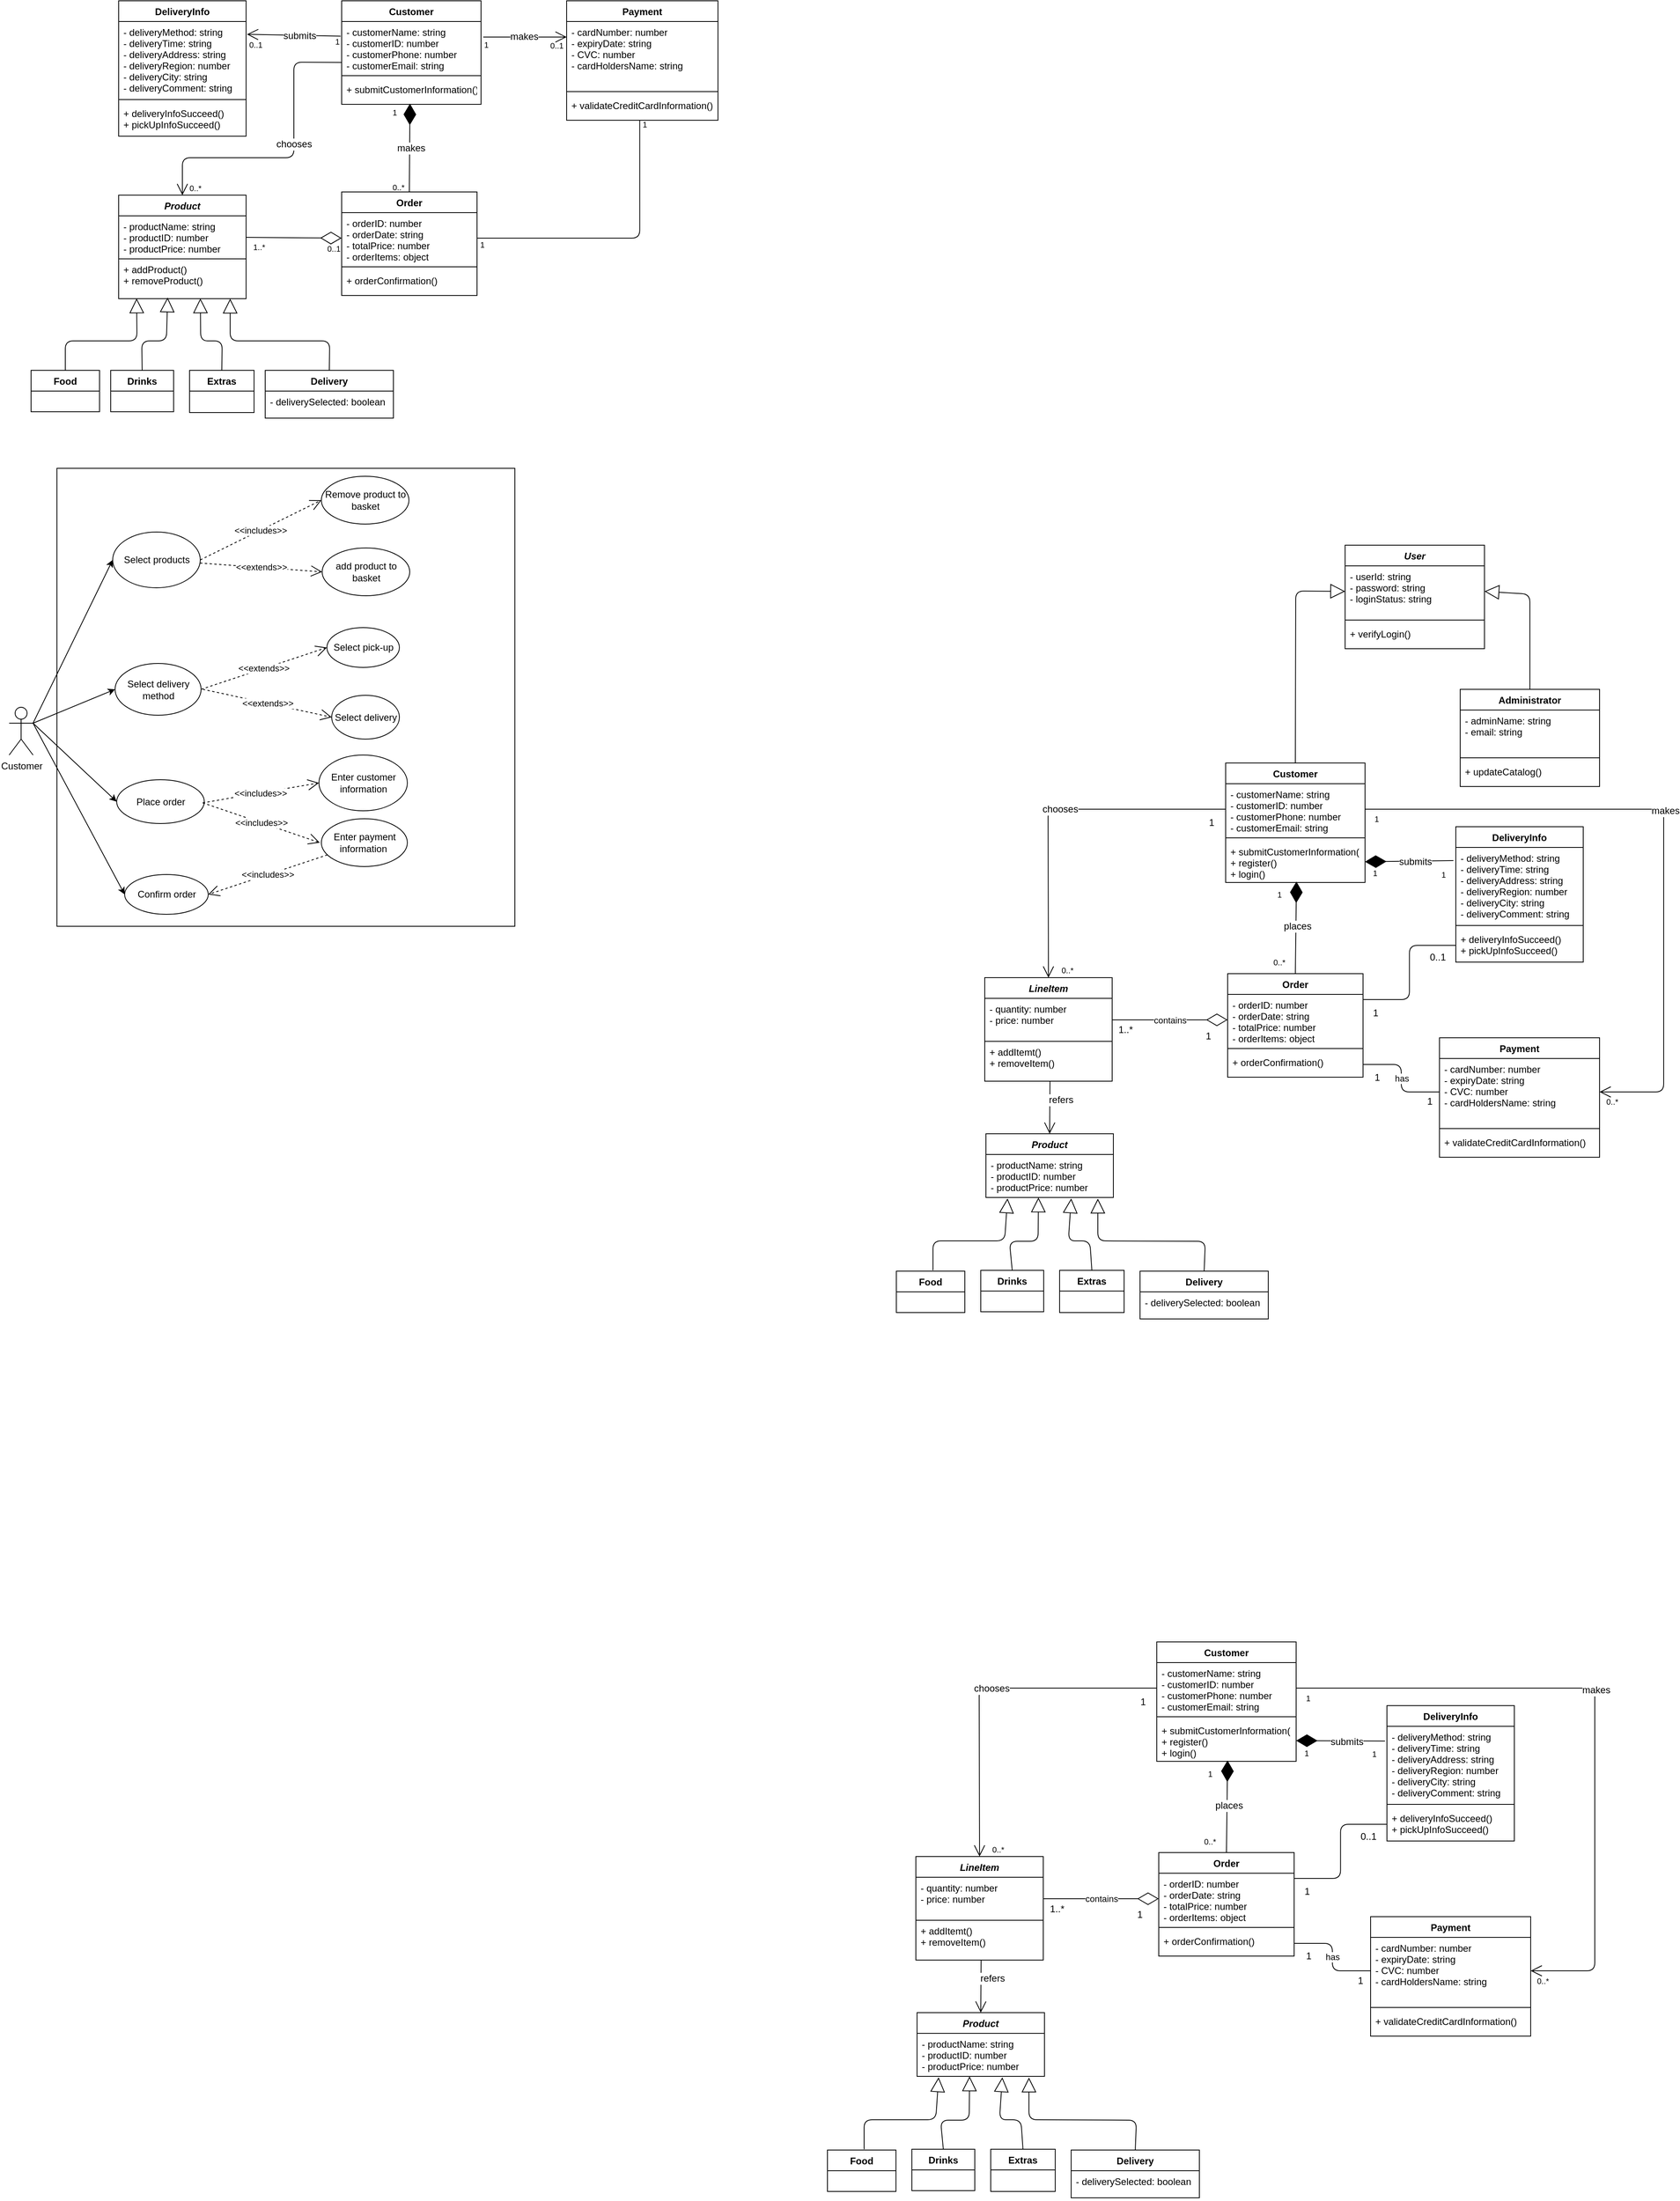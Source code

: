 <mxfile version="12.3.3" type="github" pages="1">
  <diagram id="oubRnEXqWQR2wV0JlbcT" name="Page-1">
    <mxGraphModel dx="6499" dy="2727" grid="1" gridSize="10" guides="1" tooltips="1" connect="1" arrows="1" fold="1" page="1" pageScale="1" pageWidth="1169" pageHeight="827" math="0" shadow="0">
      <root>
        <mxCell id="0"/>
        <mxCell id="1" parent="0"/>
        <mxCell id="WKTzoyoX9BQ7uApisoEN-5" value="Product" style="swimlane;fontStyle=3;align=center;verticalAlign=top;childLayout=stackLayout;horizontal=1;startSize=26;horizontalStack=0;resizeParent=1;resizeParentMax=0;resizeLast=0;collapsible=1;marginBottom=0;" parent="1" vertex="1">
          <mxGeometry x="80" y="257" width="160" height="130" as="geometry"/>
        </mxCell>
        <mxCell id="WKTzoyoX9BQ7uApisoEN-8" value="- productName: string &#xa;- productID: number&#xa;- productPrice: number&#xa;" style="text;strokeColor=#000000;fillColor=none;align=left;verticalAlign=top;spacingLeft=4;spacingRight=4;overflow=hidden;rotatable=0;points=[[0,0.5],[1,0.5]];portConstraint=eastwest;" parent="WKTzoyoX9BQ7uApisoEN-5" vertex="1">
          <mxGeometry y="26" width="160" height="54" as="geometry"/>
        </mxCell>
        <mxCell id="WKTzoyoX9BQ7uApisoEN-6" value="+ addProduct()&#xa;+ removeProduct()" style="text;strokeColor=none;fillColor=none;align=left;verticalAlign=top;spacingLeft=4;spacingRight=4;overflow=hidden;rotatable=0;points=[[0,0.5],[1,0.5]];portConstraint=eastwest;" parent="WKTzoyoX9BQ7uApisoEN-5" vertex="1">
          <mxGeometry y="80" width="160" height="50" as="geometry"/>
        </mxCell>
        <mxCell id="WKTzoyoX9BQ7uApisoEN-42" value="Payment" style="swimlane;fontStyle=1;align=center;verticalAlign=top;childLayout=stackLayout;horizontal=1;startSize=26;horizontalStack=0;resizeParent=1;resizeParentMax=0;resizeLast=0;collapsible=1;marginBottom=0;strokeColor=#000000;" parent="1" vertex="1">
          <mxGeometry x="642.5" y="13" width="190" height="150" as="geometry"/>
        </mxCell>
        <mxCell id="_BRZ3xjwzUAnINmf3H9k-23" value="- cardNumber: number&#xa;- expiryDate: string&#xa;- CVC: number&#xa;- cardHoldersName: string" style="text;strokeColor=none;fillColor=none;align=left;verticalAlign=top;spacingLeft=4;spacingRight=4;overflow=hidden;rotatable=0;points=[[0,0.5],[1,0.5]];portConstraint=eastwest;" parent="WKTzoyoX9BQ7uApisoEN-42" vertex="1">
          <mxGeometry y="26" width="190" height="84" as="geometry"/>
        </mxCell>
        <mxCell id="WKTzoyoX9BQ7uApisoEN-44" value="" style="line;strokeWidth=1;fillColor=none;align=left;verticalAlign=middle;spacingTop=-1;spacingLeft=3;spacingRight=3;rotatable=0;labelPosition=right;points=[];portConstraint=eastwest;" parent="WKTzoyoX9BQ7uApisoEN-42" vertex="1">
          <mxGeometry y="110" width="190" height="8" as="geometry"/>
        </mxCell>
        <mxCell id="WKTzoyoX9BQ7uApisoEN-45" value="+ validateCreditCardInformation()" style="text;strokeColor=none;fillColor=none;align=left;verticalAlign=top;spacingLeft=4;spacingRight=4;overflow=hidden;rotatable=0;points=[[0,0.5],[1,0.5]];portConstraint=eastwest;" parent="WKTzoyoX9BQ7uApisoEN-42" vertex="1">
          <mxGeometry y="118" width="190" height="32" as="geometry"/>
        </mxCell>
        <mxCell id="_W1IMvBsjATDuYvXSzq6-1" value="Drinks" style="swimlane;fontStyle=1;align=center;verticalAlign=top;childLayout=stackLayout;horizontal=1;startSize=26;horizontalStack=0;resizeParent=1;resizeParentMax=0;resizeLast=0;collapsible=1;marginBottom=0;" parent="1" vertex="1">
          <mxGeometry x="70" y="477" width="79" height="52" as="geometry"/>
        </mxCell>
        <mxCell id="_W1IMvBsjATDuYvXSzq6-14" value="Extras" style="swimlane;fontStyle=1;align=center;verticalAlign=top;childLayout=stackLayout;horizontal=1;startSize=26;horizontalStack=0;resizeParent=1;resizeParentMax=0;resizeLast=0;collapsible=1;marginBottom=0;" parent="1" vertex="1">
          <mxGeometry x="169" y="477" width="81" height="53" as="geometry"/>
        </mxCell>
        <mxCell id="_W1IMvBsjATDuYvXSzq6-18" value="Delivery" style="swimlane;fontStyle=1;align=center;verticalAlign=top;childLayout=stackLayout;horizontal=1;startSize=26;horizontalStack=0;resizeParent=1;resizeParentMax=0;resizeLast=0;collapsible=1;marginBottom=0;" parent="1" vertex="1">
          <mxGeometry x="264" y="477" width="161" height="60" as="geometry"/>
        </mxCell>
        <mxCell id="_W1IMvBsjATDuYvXSzq6-19" value="- deliverySelected: boolean" style="text;strokeColor=none;fillColor=none;align=left;verticalAlign=top;spacingLeft=4;spacingRight=4;overflow=hidden;rotatable=0;points=[[0,0.5],[1,0.5]];portConstraint=eastwest;" parent="_W1IMvBsjATDuYvXSzq6-18" vertex="1">
          <mxGeometry y="26" width="161" height="34" as="geometry"/>
        </mxCell>
        <mxCell id="_W1IMvBsjATDuYvXSzq6-79" value="Food" style="swimlane;fontStyle=1;childLayout=stackLayout;horizontal=1;startSize=26;fillColor=none;horizontalStack=0;resizeParent=1;resizeParentMax=0;resizeLast=0;collapsible=1;marginBottom=0;" parent="1" vertex="1">
          <mxGeometry x="-30" y="477" width="86" height="52" as="geometry"/>
        </mxCell>
        <mxCell id="QPRbfnBizexgPWACVOTy-3" value="Order" style="swimlane;fontStyle=1;align=center;verticalAlign=top;childLayout=stackLayout;horizontal=1;startSize=26;horizontalStack=0;resizeParent=1;resizeParentMax=0;resizeLast=0;collapsible=1;marginBottom=0;strokeColor=#000000;" parent="1" vertex="1">
          <mxGeometry x="360" y="253" width="170" height="130" as="geometry"/>
        </mxCell>
        <mxCell id="QPRbfnBizexgPWACVOTy-4" value="- orderID: number&#xa;- orderDate: string&#xa;- totalPrice: number&#xa;- orderItems: object&#xa;" style="text;strokeColor=none;fillColor=none;align=left;verticalAlign=top;spacingLeft=4;spacingRight=4;overflow=hidden;rotatable=0;points=[[0,0.5],[1,0.5]];portConstraint=eastwest;" parent="QPRbfnBizexgPWACVOTy-3" vertex="1">
          <mxGeometry y="26" width="170" height="64" as="geometry"/>
        </mxCell>
        <mxCell id="QPRbfnBizexgPWACVOTy-5" value="" style="line;strokeWidth=1;fillColor=none;align=left;verticalAlign=middle;spacingTop=-1;spacingLeft=3;spacingRight=3;rotatable=0;labelPosition=right;points=[];portConstraint=eastwest;" parent="QPRbfnBizexgPWACVOTy-3" vertex="1">
          <mxGeometry y="90" width="170" height="8" as="geometry"/>
        </mxCell>
        <mxCell id="xmECwiJ6nLNRNmJV3aC9-6" value="+ orderConfirmation()" style="text;strokeColor=none;fillColor=none;align=left;verticalAlign=top;spacingLeft=4;spacingRight=4;overflow=hidden;rotatable=0;points=[[0,0.5],[1,0.5]];portConstraint=eastwest;" parent="QPRbfnBizexgPWACVOTy-3" vertex="1">
          <mxGeometry y="98" width="170" height="32" as="geometry"/>
        </mxCell>
        <mxCell id="BTT1Wvnna2sYC3ly7T8T-26" value="" style="endArrow=block;endSize=16;endFill=0;html=1;exitX=0.5;exitY=0;exitDx=0;exitDy=0;entryX=0.141;entryY=0.994;entryDx=0;entryDy=0;entryPerimeter=0;" parent="1" source="_W1IMvBsjATDuYvXSzq6-79" target="WKTzoyoX9BQ7uApisoEN-6" edge="1">
          <mxGeometry width="160" relative="1" as="geometry">
            <mxPoint x="-156" y="431.5" as="sourcePoint"/>
            <mxPoint x="4" y="431.5" as="targetPoint"/>
            <Array as="points">
              <mxPoint x="13" y="440"/>
              <mxPoint x="103" y="440"/>
            </Array>
          </mxGeometry>
        </mxCell>
        <mxCell id="BTT1Wvnna2sYC3ly7T8T-28" value="" style="endArrow=block;endSize=16;endFill=0;html=1;entryX=0.384;entryY=0.971;entryDx=0;entryDy=0;entryPerimeter=0;exitX=0.5;exitY=0;exitDx=0;exitDy=0;" parent="1" source="_W1IMvBsjATDuYvXSzq6-1" target="WKTzoyoX9BQ7uApisoEN-6" edge="1">
          <mxGeometry width="160" relative="1" as="geometry">
            <mxPoint x="79" y="528.5" as="sourcePoint"/>
            <mxPoint x="249" y="528.5" as="targetPoint"/>
            <Array as="points">
              <mxPoint x="109" y="440"/>
              <mxPoint x="140" y="440"/>
            </Array>
          </mxGeometry>
        </mxCell>
        <mxCell id="BTT1Wvnna2sYC3ly7T8T-29" style="edgeStyle=none;rounded=0;orthogonalLoop=1;jettySize=auto;html=1;entryX=0.5;entryY=0;entryDx=0;entryDy=0;" parent="1" source="_W1IMvBsjATDuYvXSzq6-1" target="_W1IMvBsjATDuYvXSzq6-1" edge="1">
          <mxGeometry relative="1" as="geometry"/>
        </mxCell>
        <mxCell id="BTT1Wvnna2sYC3ly7T8T-31" value="" style="endArrow=block;endSize=16;endFill=0;html=1;exitX=0.5;exitY=0;exitDx=0;exitDy=0;" parent="1" source="_W1IMvBsjATDuYvXSzq6-18" edge="1">
          <mxGeometry width="160" relative="1" as="geometry">
            <mxPoint x="349" y="441.5" as="sourcePoint"/>
            <mxPoint x="220" y="387" as="targetPoint"/>
            <Array as="points">
              <mxPoint x="345" y="440"/>
              <mxPoint x="220" y="440"/>
            </Array>
          </mxGeometry>
        </mxCell>
        <mxCell id="BTT1Wvnna2sYC3ly7T8T-35" value="&lt;font style=&quot;font-size: 10px&quot;&gt;1&lt;/font&gt;" style="text;html=1;resizable=0;points=[];autosize=1;align=left;verticalAlign=top;spacingTop=-4;" parent="1" vertex="1">
          <mxGeometry x="537" y="58" width="20" height="10" as="geometry"/>
        </mxCell>
        <mxCell id="BTT1Wvnna2sYC3ly7T8T-37" value="" style="endArrow=none;html=1;edgeStyle=orthogonalEdgeStyle;exitX=0.483;exitY=1;exitDx=0;exitDy=0;exitPerimeter=0;entryX=1;entryY=0.5;entryDx=0;entryDy=0;" parent="1" source="WKTzoyoX9BQ7uApisoEN-45" target="QPRbfnBizexgPWACVOTy-4" edge="1">
          <mxGeometry relative="1" as="geometry">
            <mxPoint x="883" y="230" as="sourcePoint"/>
            <mxPoint x="570" y="290" as="targetPoint"/>
          </mxGeometry>
        </mxCell>
        <mxCell id="BTT1Wvnna2sYC3ly7T8T-38" value="&lt;br&gt;" style="resizable=0;html=1;align=left;verticalAlign=bottom;labelBackgroundColor=#ffffff;fontSize=10;" parent="BTT1Wvnna2sYC3ly7T8T-37" connectable="0" vertex="1">
          <mxGeometry x="-1" relative="1" as="geometry"/>
        </mxCell>
        <mxCell id="BTT1Wvnna2sYC3ly7T8T-39" value="" style="resizable=0;html=1;align=right;verticalAlign=bottom;labelBackgroundColor=#ffffff;fontSize=10;" parent="BTT1Wvnna2sYC3ly7T8T-37" connectable="0" vertex="1">
          <mxGeometry x="1" relative="1" as="geometry"/>
        </mxCell>
        <mxCell id="BTT1Wvnna2sYC3ly7T8T-40" value="&lt;font style=&quot;font-size: 10px&quot;&gt;1&lt;/font&gt;" style="text;html=1;resizable=0;points=[];autosize=1;align=left;verticalAlign=top;spacingTop=-4;" parent="1" vertex="1">
          <mxGeometry x="735.5" y="158" width="20" height="10" as="geometry"/>
        </mxCell>
        <mxCell id="BTT1Wvnna2sYC3ly7T8T-48" value="" style="endArrow=diamondThin;endFill=1;endSize=24;html=1;exitX=0.5;exitY=0;exitDx=0;exitDy=0;entryX=0.49;entryY=0.974;entryDx=0;entryDy=0;entryPerimeter=0;" parent="1" source="QPRbfnBizexgPWACVOTy-3" target="84nDKl_AJqCo-xtaJHAv-20" edge="1">
          <mxGeometry width="160" relative="1" as="geometry">
            <mxPoint x="871" y="355" as="sourcePoint"/>
            <mxPoint x="445" y="150" as="targetPoint"/>
          </mxGeometry>
        </mxCell>
        <mxCell id="_BRZ3xjwzUAnINmf3H9k-16" value="makes" style="text;html=1;resizable=0;points=[];align=center;verticalAlign=middle;labelBackgroundColor=#ffffff;" parent="BTT1Wvnna2sYC3ly7T8T-48" vertex="1" connectable="0">
          <mxGeometry x="0.854" y="2" relative="1" as="geometry">
            <mxPoint x="3" y="47.5" as="offset"/>
          </mxGeometry>
        </mxCell>
        <mxCell id="84nDKl_AJqCo-xtaJHAv-17" value="Customer" style="swimlane;fontStyle=1;align=center;verticalAlign=top;childLayout=stackLayout;horizontal=1;startSize=26;horizontalStack=0;resizeParent=1;resizeParentMax=0;resizeLast=0;collapsible=1;marginBottom=0;" parent="1" vertex="1">
          <mxGeometry x="360" y="13" width="175" height="130" as="geometry"/>
        </mxCell>
        <mxCell id="84nDKl_AJqCo-xtaJHAv-18" value="- customerName: string&#xa;- customerID: number&#xa;- customerPhone: number&#xa;- customerEmail: string" style="text;strokeColor=none;fillColor=none;align=left;verticalAlign=top;spacingLeft=4;spacingRight=4;overflow=hidden;rotatable=0;points=[[0,0.5],[1,0.5]];portConstraint=eastwest;" parent="84nDKl_AJqCo-xtaJHAv-17" vertex="1">
          <mxGeometry y="26" width="175" height="64" as="geometry"/>
        </mxCell>
        <mxCell id="84nDKl_AJqCo-xtaJHAv-19" value="" style="line;strokeWidth=1;fillColor=none;align=left;verticalAlign=middle;spacingTop=-1;spacingLeft=3;spacingRight=3;rotatable=0;labelPosition=right;points=[];portConstraint=eastwest;" parent="84nDKl_AJqCo-xtaJHAv-17" vertex="1">
          <mxGeometry y="90" width="175" height="8" as="geometry"/>
        </mxCell>
        <mxCell id="84nDKl_AJqCo-xtaJHAv-20" value="+ submitCustomerInformation()&#xa;" style="text;strokeColor=none;fillColor=none;align=left;verticalAlign=top;spacingLeft=4;spacingRight=4;overflow=hidden;rotatable=0;points=[[0,0.5],[1,0.5]];portConstraint=eastwest;" parent="84nDKl_AJqCo-xtaJHAv-17" vertex="1">
          <mxGeometry y="98" width="175" height="32" as="geometry"/>
        </mxCell>
        <mxCell id="_BRZ3xjwzUAnINmf3H9k-15" value="&lt;font style=&quot;font-size: 10px&quot;&gt;1&lt;/font&gt;" style="text;html=1;resizable=0;points=[];autosize=1;align=left;verticalAlign=top;spacingTop=-4;" parent="1" vertex="1">
          <mxGeometry x="532" y="309" width="20" height="10" as="geometry"/>
        </mxCell>
        <mxCell id="_BRZ3xjwzUAnINmf3H9k-17" value="&lt;font style=&quot;font-size: 10px&quot;&gt;1&lt;/font&gt;" style="text;html=1;resizable=0;points=[];autosize=1;align=left;verticalAlign=top;spacingTop=-4;" parent="1" vertex="1">
          <mxGeometry x="421.5" y="143" width="20" height="10" as="geometry"/>
        </mxCell>
        <mxCell id="_BRZ3xjwzUAnINmf3H9k-18" value="&lt;font style=&quot;font-size: 10px&quot;&gt;0..*&lt;/font&gt;" style="text;html=1;resizable=0;points=[];autosize=1;align=left;verticalAlign=top;spacingTop=-4;" parent="1" vertex="1">
          <mxGeometry x="421.5" y="237" width="30" height="10" as="geometry"/>
        </mxCell>
        <mxCell id="_BRZ3xjwzUAnINmf3H9k-22" value="" style="endArrow=open;endFill=1;endSize=12;html=1;exitX=1.016;exitY=0.304;exitDx=0;exitDy=0;exitPerimeter=0;entryX=0;entryY=0.232;entryDx=0;entryDy=0;entryPerimeter=0;" parent="1" edge="1" target="_BRZ3xjwzUAnINmf3H9k-23" source="84nDKl_AJqCo-xtaJHAv-18">
          <mxGeometry width="160" relative="1" as="geometry">
            <mxPoint x="535" y="79" as="sourcePoint"/>
            <mxPoint x="760" y="79" as="targetPoint"/>
          </mxGeometry>
        </mxCell>
        <mxCell id="_BRZ3xjwzUAnINmf3H9k-24" value="makes" style="text;html=1;resizable=0;points=[];align=center;verticalAlign=middle;labelBackgroundColor=#ffffff;" parent="_BRZ3xjwzUAnINmf3H9k-22" vertex="1" connectable="0">
          <mxGeometry x="-0.281" relative="1" as="geometry">
            <mxPoint x="13.5" y="-0.5" as="offset"/>
          </mxGeometry>
        </mxCell>
        <mxCell id="_BRZ3xjwzUAnINmf3H9k-29" value="" style="endArrow=open;endFill=1;endSize=12;html=1;exitX=-0.001;exitY=0.803;exitDx=0;exitDy=0;entryX=0.5;entryY=0;entryDx=0;entryDy=0;exitPerimeter=0;" parent="1" source="84nDKl_AJqCo-xtaJHAv-18" edge="1" target="WKTzoyoX9BQ7uApisoEN-5">
          <mxGeometry width="160" relative="1" as="geometry">
            <mxPoint x="320" y="190" as="sourcePoint"/>
            <mxPoint x="399" y="420" as="targetPoint"/>
            <Array as="points">
              <mxPoint x="300" y="90"/>
              <mxPoint x="300" y="210"/>
              <mxPoint x="160" y="210"/>
            </Array>
          </mxGeometry>
        </mxCell>
        <mxCell id="_BRZ3xjwzUAnINmf3H9k-30" value="chooses" style="text;html=1;resizable=0;points=[];align=center;verticalAlign=middle;labelBackgroundColor=#ffffff;" parent="_BRZ3xjwzUAnINmf3H9k-29" vertex="1" connectable="0">
          <mxGeometry x="-0.113" relative="1" as="geometry">
            <mxPoint as="offset"/>
          </mxGeometry>
        </mxCell>
        <mxCell id="XPa0HdiUuFkNIh8T03iA-6" value="" style="whiteSpace=wrap;html=1;aspect=fixed;" parent="1" vertex="1">
          <mxGeometry x="2.5" y="600" width="575" height="575" as="geometry"/>
        </mxCell>
        <mxCell id="XPa0HdiUuFkNIh8T03iA-33" style="edgeStyle=none;rounded=0;orthogonalLoop=1;jettySize=auto;html=1;entryX=0;entryY=0.5;entryDx=0;entryDy=0;" parent="1" target="XPa0HdiUuFkNIh8T03iA-8" edge="1">
          <mxGeometry relative="1" as="geometry">
            <mxPoint x="-27.5" y="920" as="sourcePoint"/>
          </mxGeometry>
        </mxCell>
        <mxCell id="XPa0HdiUuFkNIh8T03iA-34" style="edgeStyle=none;rounded=0;orthogonalLoop=1;jettySize=auto;html=1;exitX=1;exitY=0.333;exitDx=0;exitDy=0;exitPerimeter=0;entryX=0;entryY=0.5;entryDx=0;entryDy=0;" parent="1" source="XPa0HdiUuFkNIh8T03iA-7" target="XPa0HdiUuFkNIh8T03iA-12" edge="1">
          <mxGeometry relative="1" as="geometry"/>
        </mxCell>
        <mxCell id="XPa0HdiUuFkNIh8T03iA-35" style="edgeStyle=none;rounded=0;orthogonalLoop=1;jettySize=auto;html=1;exitX=1;exitY=0.333;exitDx=0;exitDy=0;exitPerimeter=0;entryX=0;entryY=0.5;entryDx=0;entryDy=0;" parent="1" source="XPa0HdiUuFkNIh8T03iA-7" target="XPa0HdiUuFkNIh8T03iA-11" edge="1">
          <mxGeometry relative="1" as="geometry"/>
        </mxCell>
        <mxCell id="XPa0HdiUuFkNIh8T03iA-36" style="edgeStyle=none;rounded=0;orthogonalLoop=1;jettySize=auto;html=1;exitX=1;exitY=0.333;exitDx=0;exitDy=0;exitPerimeter=0;entryX=0;entryY=0.5;entryDx=0;entryDy=0;" parent="1" source="XPa0HdiUuFkNIh8T03iA-7" target="XPa0HdiUuFkNIh8T03iA-18" edge="1">
          <mxGeometry relative="1" as="geometry"/>
        </mxCell>
        <mxCell id="XPa0HdiUuFkNIh8T03iA-7" value="Customer" style="shape=umlActor;verticalLabelPosition=bottom;labelBackgroundColor=#ffffff;verticalAlign=top;html=1;outlineConnect=0;" parent="1" vertex="1">
          <mxGeometry x="-57.5" y="900" width="30" height="60" as="geometry"/>
        </mxCell>
        <mxCell id="XPa0HdiUuFkNIh8T03iA-8" value="Select products" style="ellipse;whiteSpace=wrap;html=1;" parent="1" vertex="1">
          <mxGeometry x="72.5" y="680" width="110" height="70" as="geometry"/>
        </mxCell>
        <mxCell id="XPa0HdiUuFkNIh8T03iA-9" value="Select pick-up" style="ellipse;whiteSpace=wrap;html=1;" parent="1" vertex="1">
          <mxGeometry x="341.5" y="800" width="91" height="50" as="geometry"/>
        </mxCell>
        <mxCell id="XPa0HdiUuFkNIh8T03iA-10" value="Select delivery" style="ellipse;whiteSpace=wrap;html=1;" parent="1" vertex="1">
          <mxGeometry x="347.5" y="885" width="85" height="55" as="geometry"/>
        </mxCell>
        <mxCell id="XPa0HdiUuFkNIh8T03iA-11" value="Place order" style="ellipse;whiteSpace=wrap;html=1;" parent="1" vertex="1">
          <mxGeometry x="77.5" y="991" width="110" height="55" as="geometry"/>
        </mxCell>
        <mxCell id="XPa0HdiUuFkNIh8T03iA-12" value="Select delivery method" style="ellipse;whiteSpace=wrap;html=1;" parent="1" vertex="1">
          <mxGeometry x="75.5" y="845" width="108" height="65" as="geometry"/>
        </mxCell>
        <mxCell id="XPa0HdiUuFkNIh8T03iA-13" value="add product to basket" style="ellipse;whiteSpace=wrap;html=1;" parent="1" vertex="1">
          <mxGeometry x="335.5" y="700" width="110" height="60" as="geometry"/>
        </mxCell>
        <mxCell id="XPa0HdiUuFkNIh8T03iA-18" value="Confirm order" style="ellipse;whiteSpace=wrap;html=1;" parent="1" vertex="1">
          <mxGeometry x="87.5" y="1110" width="105" height="50" as="geometry"/>
        </mxCell>
        <mxCell id="XPa0HdiUuFkNIh8T03iA-19" value="Enter payment information&amp;nbsp;" style="ellipse;whiteSpace=wrap;html=1;" parent="1" vertex="1">
          <mxGeometry x="334.5" y="1040" width="108" height="60" as="geometry"/>
        </mxCell>
        <mxCell id="XPa0HdiUuFkNIh8T03iA-20" value="&amp;lt;&amp;lt;extends&amp;gt;&amp;gt;" style="endArrow=open;endSize=12;dashed=1;html=1;entryX=0;entryY=0.5;entryDx=0;entryDy=0;" parent="1" source="XPa0HdiUuFkNIh8T03iA-8" target="XPa0HdiUuFkNIh8T03iA-13" edge="1">
          <mxGeometry width="160" relative="1" as="geometry">
            <mxPoint x="197.5" y="720" as="sourcePoint"/>
            <mxPoint x="357.5" y="720" as="targetPoint"/>
          </mxGeometry>
        </mxCell>
        <mxCell id="XPa0HdiUuFkNIh8T03iA-21" value="Enter customer information" style="ellipse;whiteSpace=wrap;html=1;" parent="1" vertex="1">
          <mxGeometry x="331.5" y="960" width="111" height="70" as="geometry"/>
        </mxCell>
        <mxCell id="XPa0HdiUuFkNIh8T03iA-22" value="Remove product to basket" style="ellipse;whiteSpace=wrap;html=1;" parent="1" vertex="1">
          <mxGeometry x="334.5" y="610" width="110" height="60" as="geometry"/>
        </mxCell>
        <mxCell id="XPa0HdiUuFkNIh8T03iA-23" value="&amp;lt;&amp;lt;includes&amp;gt;&amp;gt;" style="endArrow=open;endSize=12;dashed=1;html=1;entryX=0;entryY=0.5;entryDx=0;entryDy=0;exitX=1;exitY=0.5;exitDx=0;exitDy=0;" parent="1" source="XPa0HdiUuFkNIh8T03iA-8" target="XPa0HdiUuFkNIh8T03iA-22" edge="1">
          <mxGeometry width="160" relative="1" as="geometry">
            <mxPoint x="174.781" y="809.975" as="sourcePoint"/>
            <mxPoint x="350.5" y="836.5" as="targetPoint"/>
          </mxGeometry>
        </mxCell>
        <mxCell id="XPa0HdiUuFkNIh8T03iA-29" value="&amp;lt;&amp;lt;extends&amp;gt;&amp;gt;" style="endArrow=open;endSize=12;dashed=1;html=1;entryX=0;entryY=0.5;entryDx=0;entryDy=0;" parent="1" target="XPa0HdiUuFkNIh8T03iA-9" edge="1">
          <mxGeometry width="160" relative="1" as="geometry">
            <mxPoint x="183.65" y="877.441" as="sourcePoint"/>
            <mxPoint x="337" y="888.5" as="targetPoint"/>
          </mxGeometry>
        </mxCell>
        <mxCell id="XPa0HdiUuFkNIh8T03iA-30" value="&amp;lt;&amp;lt;extends&amp;gt;&amp;gt;" style="endArrow=open;endSize=12;dashed=1;html=1;entryX=0;entryY=0.5;entryDx=0;entryDy=0;" parent="1" target="XPa0HdiUuFkNIh8T03iA-10" edge="1">
          <mxGeometry width="160" relative="1" as="geometry">
            <mxPoint x="185.65" y="877.441" as="sourcePoint"/>
            <mxPoint x="339" y="888.5" as="targetPoint"/>
          </mxGeometry>
        </mxCell>
        <mxCell id="XPa0HdiUuFkNIh8T03iA-31" value="&amp;lt;&amp;lt;includes&amp;gt;&amp;gt;" style="endArrow=open;endSize=12;dashed=1;html=1;entryX=0;entryY=0.5;entryDx=0;entryDy=0;" parent="1" target="XPa0HdiUuFkNIh8T03iA-21" edge="1">
          <mxGeometry width="160" relative="1" as="geometry">
            <mxPoint x="185.5" y="1020" as="sourcePoint"/>
            <mxPoint x="347.5" y="1055" as="targetPoint"/>
          </mxGeometry>
        </mxCell>
        <mxCell id="XPa0HdiUuFkNIh8T03iA-32" value="&amp;lt;&amp;lt;includes&amp;gt;&amp;gt;" style="endArrow=open;endSize=12;dashed=1;html=1;" parent="1" edge="1">
          <mxGeometry width="160" relative="1" as="geometry">
            <mxPoint x="185.5" y="1020" as="sourcePoint"/>
            <mxPoint x="332.5" y="1070" as="targetPoint"/>
          </mxGeometry>
        </mxCell>
        <mxCell id="XPa0HdiUuFkNIh8T03iA-37" value="&amp;lt;&amp;lt;includes&amp;gt;&amp;gt;" style="endArrow=open;endSize=12;dashed=1;html=1;entryX=1;entryY=0.5;entryDx=0;entryDy=0;" parent="1" source="XPa0HdiUuFkNIh8T03iA-19" target="XPa0HdiUuFkNIh8T03iA-18" edge="1">
          <mxGeometry width="160" relative="1" as="geometry">
            <mxPoint x="195.5" y="1030" as="sourcePoint"/>
            <mxPoint x="332.5" y="1070" as="targetPoint"/>
          </mxGeometry>
        </mxCell>
        <mxCell id="xmECwiJ6nLNRNmJV3aC9-1" value="DeliveryInfo" style="swimlane;fontStyle=1;align=center;verticalAlign=top;childLayout=stackLayout;horizontal=1;startSize=26;horizontalStack=0;resizeParent=1;resizeParentMax=0;resizeLast=0;collapsible=1;marginBottom=0;" parent="1" vertex="1">
          <mxGeometry x="80" y="13" width="160" height="170" as="geometry"/>
        </mxCell>
        <mxCell id="xmECwiJ6nLNRNmJV3aC9-3" value="- deliveryMethod: string&#xa;- deliveryTime: string&#xa;- deliveryAddress: string&#xa;- deliveryRegion: number&#xa;- deliveryCity: string&#xa;- deliveryComment: string" style="text;strokeColor=none;fillColor=none;align=left;verticalAlign=top;spacingLeft=4;spacingRight=4;overflow=hidden;rotatable=0;points=[[0,0.5],[1,0.5]];portConstraint=eastwest;" parent="xmECwiJ6nLNRNmJV3aC9-1" vertex="1">
          <mxGeometry y="26" width="160" height="94" as="geometry"/>
        </mxCell>
        <mxCell id="xmECwiJ6nLNRNmJV3aC9-4" value="" style="line;strokeWidth=1;fillColor=none;align=left;verticalAlign=middle;spacingTop=-1;spacingLeft=3;spacingRight=3;rotatable=0;labelPosition=right;points=[];portConstraint=eastwest;" parent="xmECwiJ6nLNRNmJV3aC9-1" vertex="1">
          <mxGeometry y="120" width="160" height="8" as="geometry"/>
        </mxCell>
        <mxCell id="xmECwiJ6nLNRNmJV3aC9-5" value="+ deliveryInfoSucceed()&#xa;+ pickUpInfoSucceed()" style="text;strokeColor=none;fillColor=none;align=left;verticalAlign=top;spacingLeft=4;spacingRight=4;overflow=hidden;rotatable=0;points=[[0,0.5],[1,0.5]];portConstraint=eastwest;" parent="xmECwiJ6nLNRNmJV3aC9-1" vertex="1">
          <mxGeometry y="128" width="160" height="42" as="geometry"/>
        </mxCell>
        <mxCell id="BTT1Wvnna2sYC3ly7T8T-30" value="" style="endArrow=block;endSize=16;endFill=0;html=1;exitX=0.5;exitY=0;exitDx=0;exitDy=0;entryX=0.641;entryY=0.994;entryDx=0;entryDy=0;entryPerimeter=0;" parent="1" target="WKTzoyoX9BQ7uApisoEN-6" edge="1" source="_W1IMvBsjATDuYvXSzq6-14">
          <mxGeometry width="160" relative="1" as="geometry">
            <mxPoint x="184.5" y="522" as="sourcePoint"/>
            <mxPoint x="215" y="427" as="targetPoint"/>
            <Array as="points">
              <mxPoint x="210" y="440"/>
              <mxPoint x="183" y="440"/>
            </Array>
          </mxGeometry>
        </mxCell>
        <mxCell id="KmgZ_dzrvoYxWomTko4t-7" value="" style="endArrow=open;endFill=1;endSize=12;html=1;exitX=-0.007;exitY=0.288;exitDx=0;exitDy=0;exitPerimeter=0;entryX=1.007;entryY=0.171;entryDx=0;entryDy=0;entryPerimeter=0;" edge="1" parent="1" source="84nDKl_AJqCo-xtaJHAv-18" target="xmECwiJ6nLNRNmJV3aC9-3">
          <mxGeometry width="160" relative="1" as="geometry">
            <mxPoint x="465.075" y="179.984" as="sourcePoint"/>
            <mxPoint x="276.5" y="356.0" as="targetPoint"/>
            <Array as="points"/>
          </mxGeometry>
        </mxCell>
        <mxCell id="KmgZ_dzrvoYxWomTko4t-8" value="submits" style="text;html=1;resizable=0;points=[];align=center;verticalAlign=middle;labelBackgroundColor=#ffffff;" vertex="1" connectable="0" parent="KmgZ_dzrvoYxWomTko4t-7">
          <mxGeometry x="-0.113" relative="1" as="geometry">
            <mxPoint as="offset"/>
          </mxGeometry>
        </mxCell>
        <mxCell id="KmgZ_dzrvoYxWomTko4t-24" value="&lt;font style=&quot;font-size: 10px&quot;&gt;0..1&lt;/font&gt;" style="text;html=1;resizable=0;points=[];autosize=1;align=left;verticalAlign=top;spacingTop=-4;" vertex="1" parent="1">
          <mxGeometry x="340" y="314" width="40" height="10" as="geometry"/>
        </mxCell>
        <mxCell id="KmgZ_dzrvoYxWomTko4t-25" value="&lt;font style=&quot;font-size: 10px&quot;&gt;1..*&lt;/font&gt;" style="text;html=1;resizable=0;points=[];autosize=1;align=left;verticalAlign=top;spacingTop=-4;" vertex="1" parent="1">
          <mxGeometry x="246.5" y="312" width="30" height="10" as="geometry"/>
        </mxCell>
        <mxCell id="KmgZ_dzrvoYxWomTko4t-28" value="&lt;font style=&quot;font-size: 10px&quot;&gt;1&lt;/font&gt;" style="text;html=1;resizable=0;points=[];autosize=1;align=left;verticalAlign=top;spacingTop=-4;" vertex="1" parent="1">
          <mxGeometry x="350" y="54" width="20" height="10" as="geometry"/>
        </mxCell>
        <mxCell id="KmgZ_dzrvoYxWomTko4t-29" value="&lt;font style=&quot;font-size: 10px&quot;&gt;0..1&lt;/font&gt;" style="text;html=1;resizable=0;points=[];autosize=1;align=left;verticalAlign=top;spacingTop=-4;" vertex="1" parent="1">
          <mxGeometry x="241.5" y="58" width="40" height="10" as="geometry"/>
        </mxCell>
        <mxCell id="KmgZ_dzrvoYxWomTko4t-30" value="&lt;font style=&quot;font-size: 10px&quot;&gt;0..1&lt;/font&gt;" style="text;html=1;resizable=0;points=[];autosize=1;align=left;verticalAlign=top;spacingTop=-4;" vertex="1" parent="1">
          <mxGeometry x="619.5" y="59" width="40" height="10" as="geometry"/>
        </mxCell>
        <mxCell id="KmgZ_dzrvoYxWomTko4t-32" value="&lt;font style=&quot;font-size: 10px&quot;&gt;0..*&lt;/font&gt;" style="text;html=1;resizable=0;points=[];autosize=1;align=left;verticalAlign=top;spacingTop=-4;" vertex="1" parent="1">
          <mxGeometry x="167" y="238" width="30" height="10" as="geometry"/>
        </mxCell>
        <mxCell id="KmgZ_dzrvoYxWomTko4t-22" value="" style="endArrow=diamondThin;endFill=0;endSize=24;html=1;entryX=0;entryY=0.5;entryDx=0;entryDy=0;exitX=1;exitY=0.5;exitDx=0;exitDy=0;" edge="1" parent="1" source="WKTzoyoX9BQ7uApisoEN-8" target="QPRbfnBizexgPWACVOTy-4">
          <mxGeometry width="160" relative="1" as="geometry">
            <mxPoint x="250" y="340" as="sourcePoint"/>
            <mxPoint x="310" y="360" as="targetPoint"/>
          </mxGeometry>
        </mxCell>
        <mxCell id="KmgZ_dzrvoYxWomTko4t-86" value="Customer" style="swimlane;fontStyle=1;align=center;verticalAlign=top;childLayout=stackLayout;horizontal=1;startSize=26;horizontalStack=0;resizeParent=1;resizeParentMax=0;resizeLast=0;collapsible=1;marginBottom=0;" vertex="1" parent="1">
          <mxGeometry x="1470" y="970" width="175" height="150" as="geometry"/>
        </mxCell>
        <mxCell id="KmgZ_dzrvoYxWomTko4t-87" value="- customerName: string&#xa;- customerID: number&#xa;- customerPhone: number&#xa;- customerEmail: string" style="text;strokeColor=none;fillColor=none;align=left;verticalAlign=top;spacingLeft=4;spacingRight=4;overflow=hidden;rotatable=0;points=[[0,0.5],[1,0.5]];portConstraint=eastwest;" vertex="1" parent="KmgZ_dzrvoYxWomTko4t-86">
          <mxGeometry y="26" width="175" height="64" as="geometry"/>
        </mxCell>
        <mxCell id="KmgZ_dzrvoYxWomTko4t-88" value="" style="line;strokeWidth=1;fillColor=none;align=left;verticalAlign=middle;spacingTop=-1;spacingLeft=3;spacingRight=3;rotatable=0;labelPosition=right;points=[];portConstraint=eastwest;" vertex="1" parent="KmgZ_dzrvoYxWomTko4t-86">
          <mxGeometry y="90" width="175" height="8" as="geometry"/>
        </mxCell>
        <mxCell id="KmgZ_dzrvoYxWomTko4t-89" value="+ submitCustomerInformation(&#xa;+ register()&#xa;+ login()&#xa;&#xa;" style="text;strokeColor=none;fillColor=none;align=left;verticalAlign=top;spacingLeft=4;spacingRight=4;overflow=hidden;rotatable=0;points=[[0,0.5],[1,0.5]];portConstraint=eastwest;" vertex="1" parent="KmgZ_dzrvoYxWomTko4t-86">
          <mxGeometry y="98" width="175" height="52" as="geometry"/>
        </mxCell>
        <mxCell id="KmgZ_dzrvoYxWomTko4t-90" value="Order" style="swimlane;fontStyle=1;align=center;verticalAlign=top;childLayout=stackLayout;horizontal=1;startSize=26;horizontalStack=0;resizeParent=1;resizeParentMax=0;resizeLast=0;collapsible=1;marginBottom=0;strokeColor=#000000;" vertex="1" parent="1">
          <mxGeometry x="1472.5" y="1234.5" width="170" height="130" as="geometry"/>
        </mxCell>
        <mxCell id="KmgZ_dzrvoYxWomTko4t-91" value="- orderID: number&#xa;- orderDate: string&#xa;- totalPrice: number&#xa;- orderItems: object&#xa;" style="text;strokeColor=none;fillColor=none;align=left;verticalAlign=top;spacingLeft=4;spacingRight=4;overflow=hidden;rotatable=0;points=[[0,0.5],[1,0.5]];portConstraint=eastwest;" vertex="1" parent="KmgZ_dzrvoYxWomTko4t-90">
          <mxGeometry y="26" width="170" height="64" as="geometry"/>
        </mxCell>
        <mxCell id="KmgZ_dzrvoYxWomTko4t-92" value="" style="line;strokeWidth=1;fillColor=none;align=left;verticalAlign=middle;spacingTop=-1;spacingLeft=3;spacingRight=3;rotatable=0;labelPosition=right;points=[];portConstraint=eastwest;" vertex="1" parent="KmgZ_dzrvoYxWomTko4t-90">
          <mxGeometry y="90" width="170" height="8" as="geometry"/>
        </mxCell>
        <mxCell id="KmgZ_dzrvoYxWomTko4t-93" value="+ orderConfirmation()" style="text;strokeColor=none;fillColor=none;align=left;verticalAlign=top;spacingLeft=4;spacingRight=4;overflow=hidden;rotatable=0;points=[[0,0.5],[1,0.5]];portConstraint=eastwest;" vertex="1" parent="KmgZ_dzrvoYxWomTko4t-90">
          <mxGeometry y="98" width="170" height="32" as="geometry"/>
        </mxCell>
        <mxCell id="KmgZ_dzrvoYxWomTko4t-94" value="DeliveryInfo" style="swimlane;fontStyle=1;align=center;verticalAlign=top;childLayout=stackLayout;horizontal=1;startSize=26;horizontalStack=0;resizeParent=1;resizeParentMax=0;resizeLast=0;collapsible=1;marginBottom=0;" vertex="1" parent="1">
          <mxGeometry x="1759" y="1050" width="160" height="170" as="geometry"/>
        </mxCell>
        <mxCell id="KmgZ_dzrvoYxWomTko4t-95" value="- deliveryMethod: string&#xa;- deliveryTime: string&#xa;- deliveryAddress: string&#xa;- deliveryRegion: number&#xa;- deliveryCity: string&#xa;- deliveryComment: string" style="text;strokeColor=none;fillColor=none;align=left;verticalAlign=top;spacingLeft=4;spacingRight=4;overflow=hidden;rotatable=0;points=[[0,0.5],[1,0.5]];portConstraint=eastwest;" vertex="1" parent="KmgZ_dzrvoYxWomTko4t-94">
          <mxGeometry y="26" width="160" height="94" as="geometry"/>
        </mxCell>
        <mxCell id="KmgZ_dzrvoYxWomTko4t-96" value="" style="line;strokeWidth=1;fillColor=none;align=left;verticalAlign=middle;spacingTop=-1;spacingLeft=3;spacingRight=3;rotatable=0;labelPosition=right;points=[];portConstraint=eastwest;" vertex="1" parent="KmgZ_dzrvoYxWomTko4t-94">
          <mxGeometry y="120" width="160" height="8" as="geometry"/>
        </mxCell>
        <mxCell id="KmgZ_dzrvoYxWomTko4t-97" value="+ deliveryInfoSucceed()&#xa;+ pickUpInfoSucceed()" style="text;strokeColor=none;fillColor=none;align=left;verticalAlign=top;spacingLeft=4;spacingRight=4;overflow=hidden;rotatable=0;points=[[0,0.5],[1,0.5]];portConstraint=eastwest;" vertex="1" parent="KmgZ_dzrvoYxWomTko4t-94">
          <mxGeometry y="128" width="160" height="42" as="geometry"/>
        </mxCell>
        <mxCell id="KmgZ_dzrvoYxWomTko4t-98" value="Product" style="swimlane;fontStyle=3;align=center;verticalAlign=top;childLayout=stackLayout;horizontal=1;startSize=26;horizontalStack=0;resizeParent=1;resizeParentMax=0;resizeLast=0;collapsible=1;marginBottom=0;" vertex="1" parent="1">
          <mxGeometry x="1169" y="1435.5" width="160" height="80" as="geometry"/>
        </mxCell>
        <mxCell id="KmgZ_dzrvoYxWomTko4t-99" value="- productName: string &#xa;- productID: number&#xa;- productPrice: number&#xa;" style="text;strokeColor=#000000;fillColor=none;align=left;verticalAlign=top;spacingLeft=4;spacingRight=4;overflow=hidden;rotatable=0;points=[[0,0.5],[1,0.5]];portConstraint=eastwest;" vertex="1" parent="KmgZ_dzrvoYxWomTko4t-98">
          <mxGeometry y="26" width="160" height="54" as="geometry"/>
        </mxCell>
        <mxCell id="KmgZ_dzrvoYxWomTko4t-101" value="Drinks" style="swimlane;fontStyle=1;align=center;verticalAlign=top;childLayout=stackLayout;horizontal=1;startSize=26;horizontalStack=0;resizeParent=1;resizeParentMax=0;resizeLast=0;collapsible=1;marginBottom=0;" vertex="1" parent="1">
          <mxGeometry x="1162.5" y="1607" width="79" height="52" as="geometry"/>
        </mxCell>
        <mxCell id="KmgZ_dzrvoYxWomTko4t-102" value="Extras" style="swimlane;fontStyle=1;align=center;verticalAlign=top;childLayout=stackLayout;horizontal=1;startSize=26;horizontalStack=0;resizeParent=1;resizeParentMax=0;resizeLast=0;collapsible=1;marginBottom=0;" vertex="1" parent="1">
          <mxGeometry x="1261.5" y="1607" width="81" height="53" as="geometry"/>
        </mxCell>
        <mxCell id="KmgZ_dzrvoYxWomTko4t-103" value="" style="endArrow=block;endSize=16;endFill=0;html=1;exitX=0.5;exitY=0;exitDx=0;exitDy=0;entryX=0.141;entryY=0.994;entryDx=0;entryDy=0;entryPerimeter=0;" edge="1" parent="1">
          <mxGeometry width="160" relative="1" as="geometry">
            <mxPoint x="1102.5" y="1607" as="sourcePoint"/>
            <mxPoint x="1196.06" y="1516.7" as="targetPoint"/>
            <Array as="points">
              <mxPoint x="1102.5" y="1570"/>
              <mxPoint x="1192.5" y="1570"/>
            </Array>
          </mxGeometry>
        </mxCell>
        <mxCell id="KmgZ_dzrvoYxWomTko4t-104" value="" style="endArrow=block;endSize=16;endFill=0;html=1;entryX=0.384;entryY=0.971;entryDx=0;entryDy=0;entryPerimeter=0;exitX=0.5;exitY=0;exitDx=0;exitDy=0;" edge="1" parent="1" source="KmgZ_dzrvoYxWomTko4t-101">
          <mxGeometry width="160" relative="1" as="geometry">
            <mxPoint x="1168.5" y="1658.5" as="sourcePoint"/>
            <mxPoint x="1234.94" y="1515.55" as="targetPoint"/>
            <Array as="points">
              <mxPoint x="1198.5" y="1570.5"/>
              <mxPoint x="1234.5" y="1570.5"/>
            </Array>
          </mxGeometry>
        </mxCell>
        <mxCell id="KmgZ_dzrvoYxWomTko4t-105" style="edgeStyle=none;rounded=0;orthogonalLoop=1;jettySize=auto;html=1;entryX=0.5;entryY=0;entryDx=0;entryDy=0;" edge="1" parent="1" source="KmgZ_dzrvoYxWomTko4t-101" target="KmgZ_dzrvoYxWomTko4t-101">
          <mxGeometry relative="1" as="geometry"/>
        </mxCell>
        <mxCell id="KmgZ_dzrvoYxWomTko4t-106" value="" style="endArrow=block;endSize=16;endFill=0;html=1;exitX=0.5;exitY=0;exitDx=0;exitDy=0;" edge="1" parent="1" source="KmgZ_dzrvoYxWomTko4t-111">
          <mxGeometry width="160" relative="1" as="geometry">
            <mxPoint x="1434" y="1607" as="sourcePoint"/>
            <mxPoint x="1309.5" y="1517" as="targetPoint"/>
            <Array as="points">
              <mxPoint x="1444.5" y="1570.5"/>
              <mxPoint x="1309.5" y="1570"/>
            </Array>
          </mxGeometry>
        </mxCell>
        <mxCell id="KmgZ_dzrvoYxWomTko4t-107" value="" style="endArrow=block;endSize=16;endFill=0;html=1;exitX=0.5;exitY=0;exitDx=0;exitDy=0;entryX=0.641;entryY=0.994;entryDx=0;entryDy=0;entryPerimeter=0;" edge="1" parent="1" source="KmgZ_dzrvoYxWomTko4t-102">
          <mxGeometry width="160" relative="1" as="geometry">
            <mxPoint x="1274" y="1652" as="sourcePoint"/>
            <mxPoint x="1276.06" y="1516.7" as="targetPoint"/>
            <Array as="points">
              <mxPoint x="1299.5" y="1570"/>
              <mxPoint x="1272.5" y="1570"/>
            </Array>
          </mxGeometry>
        </mxCell>
        <mxCell id="KmgZ_dzrvoYxWomTko4t-111" value="Delivery" style="swimlane;fontStyle=1;align=center;verticalAlign=top;childLayout=stackLayout;horizontal=1;startSize=26;horizontalStack=0;resizeParent=1;resizeParentMax=0;resizeLast=0;collapsible=1;marginBottom=0;" vertex="1" parent="1">
          <mxGeometry x="1362.5" y="1608" width="161" height="60" as="geometry"/>
        </mxCell>
        <mxCell id="KmgZ_dzrvoYxWomTko4t-112" value="- deliverySelected: boolean" style="text;strokeColor=none;fillColor=none;align=left;verticalAlign=top;spacingLeft=4;spacingRight=4;overflow=hidden;rotatable=0;points=[[0,0.5],[1,0.5]];portConstraint=eastwest;" vertex="1" parent="KmgZ_dzrvoYxWomTko4t-111">
          <mxGeometry y="26" width="161" height="34" as="geometry"/>
        </mxCell>
        <mxCell id="KmgZ_dzrvoYxWomTko4t-114" value="Payment" style="swimlane;fontStyle=1;align=center;verticalAlign=top;childLayout=stackLayout;horizontal=1;startSize=26;horizontalStack=0;resizeParent=1;resizeParentMax=0;resizeLast=0;collapsible=1;marginBottom=0;strokeColor=#000000;" vertex="1" parent="1">
          <mxGeometry x="1738.5" y="1315" width="201" height="150" as="geometry"/>
        </mxCell>
        <mxCell id="KmgZ_dzrvoYxWomTko4t-115" value="- cardNumber: number&#xa;- expiryDate: string&#xa;- CVC: number&#xa;- cardHoldersName: string" style="text;strokeColor=none;fillColor=none;align=left;verticalAlign=top;spacingLeft=4;spacingRight=4;overflow=hidden;rotatable=0;points=[[0,0.5],[1,0.5]];portConstraint=eastwest;" vertex="1" parent="KmgZ_dzrvoYxWomTko4t-114">
          <mxGeometry y="26" width="201" height="84" as="geometry"/>
        </mxCell>
        <mxCell id="KmgZ_dzrvoYxWomTko4t-116" value="" style="line;strokeWidth=1;fillColor=none;align=left;verticalAlign=middle;spacingTop=-1;spacingLeft=3;spacingRight=3;rotatable=0;labelPosition=right;points=[];portConstraint=eastwest;" vertex="1" parent="KmgZ_dzrvoYxWomTko4t-114">
          <mxGeometry y="110" width="201" height="8" as="geometry"/>
        </mxCell>
        <mxCell id="KmgZ_dzrvoYxWomTko4t-117" value="+ validateCreditCardInformation()" style="text;strokeColor=none;fillColor=none;align=left;verticalAlign=top;spacingLeft=4;spacingRight=4;overflow=hidden;rotatable=0;points=[[0,0.5],[1,0.5]];portConstraint=eastwest;" vertex="1" parent="KmgZ_dzrvoYxWomTko4t-114">
          <mxGeometry y="118" width="201" height="32" as="geometry"/>
        </mxCell>
        <mxCell id="KmgZ_dzrvoYxWomTko4t-125" value="LineItem" style="swimlane;fontStyle=3;align=center;verticalAlign=top;childLayout=stackLayout;horizontal=1;startSize=26;horizontalStack=0;resizeParent=1;resizeParentMax=0;resizeLast=0;collapsible=1;marginBottom=0;" vertex="1" parent="1">
          <mxGeometry x="1167.5" y="1239.5" width="160" height="130" as="geometry"/>
        </mxCell>
        <mxCell id="KmgZ_dzrvoYxWomTko4t-126" value="- quantity: number&#xa;- price: number" style="text;strokeColor=#000000;fillColor=none;align=left;verticalAlign=top;spacingLeft=4;spacingRight=4;overflow=hidden;rotatable=0;points=[[0,0.5],[1,0.5]];portConstraint=eastwest;" vertex="1" parent="KmgZ_dzrvoYxWomTko4t-125">
          <mxGeometry y="26" width="160" height="54" as="geometry"/>
        </mxCell>
        <mxCell id="KmgZ_dzrvoYxWomTko4t-127" value="+ addItemt()&#xa;+ removeItem()" style="text;strokeColor=none;fillColor=none;align=left;verticalAlign=top;spacingLeft=4;spacingRight=4;overflow=hidden;rotatable=0;points=[[0,0.5],[1,0.5]];portConstraint=eastwest;" vertex="1" parent="KmgZ_dzrvoYxWomTko4t-125">
          <mxGeometry y="80" width="160" height="50" as="geometry"/>
        </mxCell>
        <mxCell id="KmgZ_dzrvoYxWomTko4t-128" value="Administrator" style="swimlane;fontStyle=1;align=center;verticalAlign=top;childLayout=stackLayout;horizontal=1;startSize=26;horizontalStack=0;resizeParent=1;resizeParentMax=0;resizeLast=0;collapsible=1;marginBottom=0;" vertex="1" parent="1">
          <mxGeometry x="1764.5" y="877.5" width="175" height="122" as="geometry"/>
        </mxCell>
        <mxCell id="KmgZ_dzrvoYxWomTko4t-129" value="- adminName: string&#xa;- email: string" style="text;strokeColor=none;fillColor=none;align=left;verticalAlign=top;spacingLeft=4;spacingRight=4;overflow=hidden;rotatable=0;points=[[0,0.5],[1,0.5]];portConstraint=eastwest;" vertex="1" parent="KmgZ_dzrvoYxWomTko4t-128">
          <mxGeometry y="26" width="175" height="56" as="geometry"/>
        </mxCell>
        <mxCell id="KmgZ_dzrvoYxWomTko4t-130" value="" style="line;strokeWidth=1;fillColor=none;align=left;verticalAlign=middle;spacingTop=-1;spacingLeft=3;spacingRight=3;rotatable=0;labelPosition=right;points=[];portConstraint=eastwest;" vertex="1" parent="KmgZ_dzrvoYxWomTko4t-128">
          <mxGeometry y="82" width="175" height="8" as="geometry"/>
        </mxCell>
        <mxCell id="KmgZ_dzrvoYxWomTko4t-131" value="+ updateCatalog()" style="text;strokeColor=none;fillColor=none;align=left;verticalAlign=top;spacingLeft=4;spacingRight=4;overflow=hidden;rotatable=0;points=[[0,0.5],[1,0.5]];portConstraint=eastwest;" vertex="1" parent="KmgZ_dzrvoYxWomTko4t-128">
          <mxGeometry y="90" width="175" height="32" as="geometry"/>
        </mxCell>
        <mxCell id="KmgZ_dzrvoYxWomTko4t-132" value="User" style="swimlane;fontStyle=3;align=center;verticalAlign=top;childLayout=stackLayout;horizontal=1;startSize=26;horizontalStack=0;resizeParent=1;resizeParentMax=0;resizeLast=0;collapsible=1;marginBottom=0;" vertex="1" parent="1">
          <mxGeometry x="1620" y="696.5" width="175" height="130" as="geometry"/>
        </mxCell>
        <mxCell id="KmgZ_dzrvoYxWomTko4t-133" value="- userId: string&#xa;- password: string&#xa;- loginStatus: string" style="text;strokeColor=none;fillColor=none;align=left;verticalAlign=top;spacingLeft=4;spacingRight=4;overflow=hidden;rotatable=0;points=[[0,0.5],[1,0.5]];portConstraint=eastwest;" vertex="1" parent="KmgZ_dzrvoYxWomTko4t-132">
          <mxGeometry y="26" width="175" height="64" as="geometry"/>
        </mxCell>
        <mxCell id="KmgZ_dzrvoYxWomTko4t-134" value="" style="line;strokeWidth=1;fillColor=none;align=left;verticalAlign=middle;spacingTop=-1;spacingLeft=3;spacingRight=3;rotatable=0;labelPosition=right;points=[];portConstraint=eastwest;" vertex="1" parent="KmgZ_dzrvoYxWomTko4t-132">
          <mxGeometry y="90" width="175" height="8" as="geometry"/>
        </mxCell>
        <mxCell id="KmgZ_dzrvoYxWomTko4t-135" value="+ verifyLogin()" style="text;strokeColor=none;fillColor=none;align=left;verticalAlign=top;spacingLeft=4;spacingRight=4;overflow=hidden;rotatable=0;points=[[0,0.5],[1,0.5]];portConstraint=eastwest;" vertex="1" parent="KmgZ_dzrvoYxWomTko4t-132">
          <mxGeometry y="98" width="175" height="32" as="geometry"/>
        </mxCell>
        <mxCell id="KmgZ_dzrvoYxWomTko4t-137" value="Food" style="swimlane;fontStyle=1;childLayout=stackLayout;horizontal=1;startSize=26;fillColor=none;horizontalStack=0;resizeParent=1;resizeParentMax=0;resizeLast=0;collapsible=1;marginBottom=0;" vertex="1" parent="1">
          <mxGeometry x="1056.5" y="1608" width="86" height="52" as="geometry"/>
        </mxCell>
        <mxCell id="KmgZ_dzrvoYxWomTko4t-147" value="" style="endArrow=open;endFill=1;endSize=12;html=1;exitX=1;exitY=0.5;exitDx=0;exitDy=0;entryX=1;entryY=0.5;entryDx=0;entryDy=0;" edge="1" parent="1" source="KmgZ_dzrvoYxWomTko4t-87" target="KmgZ_dzrvoYxWomTko4t-115">
          <mxGeometry width="160" relative="1" as="geometry">
            <mxPoint x="1710" y="360" as="sourcePoint"/>
            <mxPoint x="1980" y="1350" as="targetPoint"/>
            <Array as="points">
              <mxPoint x="2020" y="1028"/>
              <mxPoint x="2020" y="1383"/>
            </Array>
          </mxGeometry>
        </mxCell>
        <mxCell id="KmgZ_dzrvoYxWomTko4t-148" value="makes" style="text;html=1;resizable=0;points=[];align=center;verticalAlign=middle;labelBackgroundColor=#ffffff;" vertex="1" connectable="0" parent="KmgZ_dzrvoYxWomTko4t-147">
          <mxGeometry x="-0.281" relative="1" as="geometry">
            <mxPoint x="85" y="2" as="offset"/>
          </mxGeometry>
        </mxCell>
        <mxCell id="KmgZ_dzrvoYxWomTko4t-149" value="contains" style="endArrow=diamondThin;endFill=0;endSize=24;html=1;entryX=0;entryY=0.5;entryDx=0;entryDy=0;exitX=1;exitY=0.5;exitDx=0;exitDy=0;" edge="1" parent="1" source="KmgZ_dzrvoYxWomTko4t-126" target="KmgZ_dzrvoYxWomTko4t-91">
          <mxGeometry width="160" relative="1" as="geometry">
            <mxPoint x="1380" y="447" as="sourcePoint"/>
            <mxPoint x="1500" y="448" as="targetPoint"/>
          </mxGeometry>
        </mxCell>
        <mxCell id="KmgZ_dzrvoYxWomTko4t-152" value="" style="endArrow=open;endFill=1;endSize=12;html=1;entryX=0.5;entryY=0;entryDx=0;entryDy=0;exitX=0.512;exitY=1.002;exitDx=0;exitDy=0;exitPerimeter=0;" edge="1" parent="1" source="KmgZ_dzrvoYxWomTko4t-127" target="KmgZ_dzrvoYxWomTko4t-98">
          <mxGeometry width="160" relative="1" as="geometry">
            <mxPoint x="1320" y="1290" as="sourcePoint"/>
            <mxPoint x="1759.5" y="1053.0" as="targetPoint"/>
          </mxGeometry>
        </mxCell>
        <mxCell id="KmgZ_dzrvoYxWomTko4t-153" value="refers" style="text;html=1;resizable=0;points=[];align=center;verticalAlign=middle;labelBackgroundColor=#ffffff;" vertex="1" connectable="0" parent="KmgZ_dzrvoYxWomTko4t-152">
          <mxGeometry x="-0.281" relative="1" as="geometry">
            <mxPoint x="13.5" y="-0.5" as="offset"/>
          </mxGeometry>
        </mxCell>
        <mxCell id="KmgZ_dzrvoYxWomTko4t-162" value="has" style="endArrow=none;html=1;edgeStyle=orthogonalEdgeStyle;exitX=0;exitY=0.5;exitDx=0;exitDy=0;entryX=1;entryY=0.5;entryDx=0;entryDy=0;" edge="1" parent="1" source="KmgZ_dzrvoYxWomTko4t-115" target="KmgZ_dzrvoYxWomTko4t-93">
          <mxGeometry relative="1" as="geometry">
            <mxPoint x="1885.667" y="1105.167" as="sourcePoint"/>
            <mxPoint x="1685.667" y="1255.167" as="targetPoint"/>
          </mxGeometry>
        </mxCell>
        <mxCell id="KmgZ_dzrvoYxWomTko4t-163" value="&lt;br&gt;" style="resizable=0;html=1;align=left;verticalAlign=bottom;labelBackgroundColor=#ffffff;fontSize=10;" connectable="0" vertex="1" parent="KmgZ_dzrvoYxWomTko4t-162">
          <mxGeometry x="-1" relative="1" as="geometry"/>
        </mxCell>
        <mxCell id="KmgZ_dzrvoYxWomTko4t-164" value="" style="resizable=0;html=1;align=right;verticalAlign=bottom;labelBackgroundColor=#ffffff;fontSize=10;" connectable="0" vertex="1" parent="KmgZ_dzrvoYxWomTko4t-162">
          <mxGeometry x="1" relative="1" as="geometry"/>
        </mxCell>
        <mxCell id="KmgZ_dzrvoYxWomTko4t-167" value="" style="endArrow=diamondThin;endFill=1;endSize=24;html=1;entryX=0.508;entryY=0.979;entryDx=0;entryDy=0;entryPerimeter=0;exitX=0.5;exitY=0;exitDx=0;exitDy=0;" edge="1" parent="1" source="KmgZ_dzrvoYxWomTko4t-90" target="KmgZ_dzrvoYxWomTko4t-89">
          <mxGeometry width="160" relative="1" as="geometry">
            <mxPoint x="1640" y="1250" as="sourcePoint"/>
            <mxPoint x="1585.75" y="279.168" as="targetPoint"/>
          </mxGeometry>
        </mxCell>
        <mxCell id="KmgZ_dzrvoYxWomTko4t-168" value="places" style="text;html=1;resizable=0;points=[];align=center;verticalAlign=middle;labelBackgroundColor=#ffffff;" vertex="1" connectable="0" parent="KmgZ_dzrvoYxWomTko4t-167">
          <mxGeometry x="0.854" y="2" relative="1" as="geometry">
            <mxPoint x="3" y="47.5" as="offset"/>
          </mxGeometry>
        </mxCell>
        <mxCell id="KmgZ_dzrvoYxWomTko4t-175" value="&lt;font style=&quot;font-size: 10px&quot;&gt;0..*&lt;/font&gt;" style="text;html=1;resizable=0;points=[];autosize=1;align=left;verticalAlign=top;spacingTop=-4;" vertex="1" parent="1">
          <mxGeometry x="1527.5" y="1210" width="30" height="10" as="geometry"/>
        </mxCell>
        <mxCell id="KmgZ_dzrvoYxWomTko4t-183" value="" style="endArrow=open;endFill=1;endSize=12;html=1;exitX=0;exitY=0.5;exitDx=0;exitDy=0;entryX=0.5;entryY=0;entryDx=0;entryDy=0;" edge="1" parent="1" source="KmgZ_dzrvoYxWomTko4t-87" target="KmgZ_dzrvoYxWomTko4t-125">
          <mxGeometry width="160" relative="1" as="geometry">
            <mxPoint x="1655" y="1104" as="sourcePoint"/>
            <mxPoint x="1780.5" y="1118.0" as="targetPoint"/>
            <Array as="points">
              <mxPoint x="1247" y="1028"/>
            </Array>
          </mxGeometry>
        </mxCell>
        <mxCell id="KmgZ_dzrvoYxWomTko4t-184" value="chooses" style="text;html=1;resizable=0;points=[];align=center;verticalAlign=middle;labelBackgroundColor=#ffffff;" vertex="1" connectable="0" parent="KmgZ_dzrvoYxWomTko4t-183">
          <mxGeometry x="-0.281" relative="1" as="geometry">
            <mxPoint x="-52" as="offset"/>
          </mxGeometry>
        </mxCell>
        <mxCell id="KmgZ_dzrvoYxWomTko4t-185" value="&lt;font style=&quot;font-size: 10px&quot;&gt;1&lt;/font&gt;" style="text;html=1;resizable=0;points=[];autosize=1;align=left;verticalAlign=top;spacingTop=-4;" vertex="1" parent="1">
          <mxGeometry x="1655" y="1030" width="20" height="10" as="geometry"/>
        </mxCell>
        <mxCell id="KmgZ_dzrvoYxWomTko4t-186" value="&lt;font style=&quot;font-size: 10px&quot;&gt;0..*&lt;/font&gt;" style="text;html=1;resizable=0;points=[];autosize=1;align=left;verticalAlign=top;spacingTop=-4;" vertex="1" parent="1">
          <mxGeometry x="1945.5" y="1385" width="30" height="10" as="geometry"/>
        </mxCell>
        <mxCell id="KmgZ_dzrvoYxWomTko4t-198" value="&lt;font style=&quot;font-size: 10px&quot;&gt;1&lt;/font&gt;" style="text;html=1;resizable=0;points=[];autosize=1;align=left;verticalAlign=top;spacingTop=-4;" vertex="1" parent="1">
          <mxGeometry x="1532.5" y="1125" width="20" height="10" as="geometry"/>
        </mxCell>
        <mxCell id="KmgZ_dzrvoYxWomTko4t-201" value="1" style="text;html=1;align=center;verticalAlign=middle;resizable=0;points=[];;autosize=1;" vertex="1" parent="1">
          <mxGeometry x="1442" y="1035" width="20" height="20" as="geometry"/>
        </mxCell>
        <mxCell id="KmgZ_dzrvoYxWomTko4t-207" value="&lt;font style=&quot;font-size: 10px&quot;&gt;0..*&lt;/font&gt;" style="text;html=1;resizable=0;points=[];autosize=1;align=left;verticalAlign=top;spacingTop=-4;" vertex="1" parent="1">
          <mxGeometry x="1261.5" y="1220" width="30" height="10" as="geometry"/>
        </mxCell>
        <mxCell id="KmgZ_dzrvoYxWomTko4t-215" value="&lt;font style=&quot;font-size: 10px&quot;&gt;1&lt;/font&gt;" style="text;html=1;resizable=0;points=[];autosize=1;align=left;verticalAlign=top;spacingTop=-4;" vertex="1" parent="1">
          <mxGeometry x="1653" y="1098" width="20" height="10" as="geometry"/>
        </mxCell>
        <mxCell id="KmgZ_dzrvoYxWomTko4t-218" value="&lt;font style=&quot;font-size: 10px&quot;&gt;1&lt;/font&gt;" style="text;html=1;resizable=0;points=[];autosize=1;align=left;verticalAlign=top;spacingTop=-4;" vertex="1" parent="1">
          <mxGeometry x="1738.5" y="1100" width="20" height="10" as="geometry"/>
        </mxCell>
        <mxCell id="KmgZ_dzrvoYxWomTko4t-220" value="" style="endArrow=none;html=1;edgeStyle=orthogonalEdgeStyle;exitX=0;exitY=0.5;exitDx=0;exitDy=0;entryX=1;entryY=0.25;entryDx=0;entryDy=0;" edge="1" parent="1" source="KmgZ_dzrvoYxWomTko4t-97" target="KmgZ_dzrvoYxWomTko4t-90">
          <mxGeometry relative="1" as="geometry">
            <mxPoint x="1760.667" y="1199.667" as="sourcePoint"/>
            <mxPoint x="1644" y="1293" as="targetPoint"/>
          </mxGeometry>
        </mxCell>
        <mxCell id="KmgZ_dzrvoYxWomTko4t-221" value="&lt;br&gt;" style="resizable=0;html=1;align=left;verticalAlign=bottom;labelBackgroundColor=#ffffff;fontSize=10;" connectable="0" vertex="1" parent="KmgZ_dzrvoYxWomTko4t-220">
          <mxGeometry x="-1" relative="1" as="geometry"/>
        </mxCell>
        <mxCell id="KmgZ_dzrvoYxWomTko4t-222" value="" style="resizable=0;html=1;align=right;verticalAlign=bottom;labelBackgroundColor=#ffffff;fontSize=10;" connectable="0" vertex="1" parent="KmgZ_dzrvoYxWomTko4t-220">
          <mxGeometry x="1" relative="1" as="geometry"/>
        </mxCell>
        <mxCell id="KmgZ_dzrvoYxWomTko4t-223" value="0..1" style="text;html=1;align=center;verticalAlign=middle;resizable=0;points=[];;autosize=1;" vertex="1" parent="1">
          <mxGeometry x="1715.5" y="1204" width="40" height="20" as="geometry"/>
        </mxCell>
        <mxCell id="KmgZ_dzrvoYxWomTko4t-230" value="1" style="text;html=1;align=center;verticalAlign=middle;resizable=0;points=[];;autosize=1;" vertex="1" parent="1">
          <mxGeometry x="1715.5" y="1385" width="20" height="20" as="geometry"/>
        </mxCell>
        <mxCell id="KmgZ_dzrvoYxWomTko4t-231" value="1" style="text;html=1;align=center;verticalAlign=middle;resizable=0;points=[];;autosize=1;" vertex="1" parent="1">
          <mxGeometry x="1650" y="1354.5" width="20" height="20" as="geometry"/>
        </mxCell>
        <mxCell id="KmgZ_dzrvoYxWomTko4t-234" value="1" style="text;html=1;align=center;verticalAlign=middle;resizable=0;points=[];;autosize=1;" vertex="1" parent="1">
          <mxGeometry x="1648" y="1273.5" width="20" height="20" as="geometry"/>
        </mxCell>
        <mxCell id="KmgZ_dzrvoYxWomTko4t-238" value="1..*" style="text;html=1;align=center;verticalAlign=middle;resizable=0;points=[];;autosize=1;" vertex="1" parent="1">
          <mxGeometry x="1329" y="1295" width="30" height="20" as="geometry"/>
        </mxCell>
        <mxCell id="KmgZ_dzrvoYxWomTko4t-239" value="1" style="text;html=1;align=center;verticalAlign=middle;resizable=0;points=[];;autosize=1;" vertex="1" parent="1">
          <mxGeometry x="1438" y="1302.5" width="20" height="20" as="geometry"/>
        </mxCell>
        <mxCell id="KmgZ_dzrvoYxWomTko4t-240" value="" style="endArrow=block;endSize=16;endFill=0;html=1;exitX=0.5;exitY=0;exitDx=0;exitDy=0;entryX=0;entryY=0.5;entryDx=0;entryDy=0;" edge="1" parent="1" source="KmgZ_dzrvoYxWomTko4t-86" target="KmgZ_dzrvoYxWomTko4t-133">
          <mxGeometry width="160" relative="1" as="geometry">
            <mxPoint x="1453" y="1618" as="sourcePoint"/>
            <mxPoint x="1319.5" y="1527" as="targetPoint"/>
            <Array as="points">
              <mxPoint x="1558" y="754"/>
            </Array>
          </mxGeometry>
        </mxCell>
        <mxCell id="KmgZ_dzrvoYxWomTko4t-241" value="" style="endArrow=block;endSize=16;endFill=0;html=1;exitX=0.5;exitY=0;exitDx=0;exitDy=0;entryX=1;entryY=0.5;entryDx=0;entryDy=0;" edge="1" parent="1" source="KmgZ_dzrvoYxWomTko4t-128" target="KmgZ_dzrvoYxWomTko4t-133">
          <mxGeometry width="160" relative="1" as="geometry">
            <mxPoint x="1567.5" y="980" as="sourcePoint"/>
            <mxPoint x="1672.85" y="791.088" as="targetPoint"/>
            <Array as="points">
              <mxPoint x="1852" y="758"/>
            </Array>
          </mxGeometry>
        </mxCell>
        <mxCell id="KmgZ_dzrvoYxWomTko4t-242" value="Customer" style="swimlane;fontStyle=1;align=center;verticalAlign=top;childLayout=stackLayout;horizontal=1;startSize=26;horizontalStack=0;resizeParent=1;resizeParentMax=0;resizeLast=0;collapsible=1;marginBottom=0;" vertex="1" parent="1">
          <mxGeometry x="1383.5" y="2073.5" width="175" height="150" as="geometry"/>
        </mxCell>
        <mxCell id="KmgZ_dzrvoYxWomTko4t-243" value="- customerName: string&#xa;- customerID: number&#xa;- customerPhone: number&#xa;- customerEmail: string" style="text;strokeColor=none;fillColor=none;align=left;verticalAlign=top;spacingLeft=4;spacingRight=4;overflow=hidden;rotatable=0;points=[[0,0.5],[1,0.5]];portConstraint=eastwest;" vertex="1" parent="KmgZ_dzrvoYxWomTko4t-242">
          <mxGeometry y="26" width="175" height="64" as="geometry"/>
        </mxCell>
        <mxCell id="KmgZ_dzrvoYxWomTko4t-244" value="" style="line;strokeWidth=1;fillColor=none;align=left;verticalAlign=middle;spacingTop=-1;spacingLeft=3;spacingRight=3;rotatable=0;labelPosition=right;points=[];portConstraint=eastwest;" vertex="1" parent="KmgZ_dzrvoYxWomTko4t-242">
          <mxGeometry y="90" width="175" height="8" as="geometry"/>
        </mxCell>
        <mxCell id="KmgZ_dzrvoYxWomTko4t-245" value="+ submitCustomerInformation(&#xa;+ register()&#xa;+ login()&#xa;&#xa;" style="text;strokeColor=none;fillColor=none;align=left;verticalAlign=top;spacingLeft=4;spacingRight=4;overflow=hidden;rotatable=0;points=[[0,0.5],[1,0.5]];portConstraint=eastwest;" vertex="1" parent="KmgZ_dzrvoYxWomTko4t-242">
          <mxGeometry y="98" width="175" height="52" as="geometry"/>
        </mxCell>
        <mxCell id="KmgZ_dzrvoYxWomTko4t-246" value="Order" style="swimlane;fontStyle=1;align=center;verticalAlign=top;childLayout=stackLayout;horizontal=1;startSize=26;horizontalStack=0;resizeParent=1;resizeParentMax=0;resizeLast=0;collapsible=1;marginBottom=0;strokeColor=#000000;" vertex="1" parent="1">
          <mxGeometry x="1386" y="2338" width="170" height="130" as="geometry"/>
        </mxCell>
        <mxCell id="KmgZ_dzrvoYxWomTko4t-247" value="- orderID: number&#xa;- orderDate: string&#xa;- totalPrice: number&#xa;- orderItems: object&#xa;" style="text;strokeColor=none;fillColor=none;align=left;verticalAlign=top;spacingLeft=4;spacingRight=4;overflow=hidden;rotatable=0;points=[[0,0.5],[1,0.5]];portConstraint=eastwest;" vertex="1" parent="KmgZ_dzrvoYxWomTko4t-246">
          <mxGeometry y="26" width="170" height="64" as="geometry"/>
        </mxCell>
        <mxCell id="KmgZ_dzrvoYxWomTko4t-248" value="" style="line;strokeWidth=1;fillColor=none;align=left;verticalAlign=middle;spacingTop=-1;spacingLeft=3;spacingRight=3;rotatable=0;labelPosition=right;points=[];portConstraint=eastwest;" vertex="1" parent="KmgZ_dzrvoYxWomTko4t-246">
          <mxGeometry y="90" width="170" height="8" as="geometry"/>
        </mxCell>
        <mxCell id="KmgZ_dzrvoYxWomTko4t-249" value="+ orderConfirmation()" style="text;strokeColor=none;fillColor=none;align=left;verticalAlign=top;spacingLeft=4;spacingRight=4;overflow=hidden;rotatable=0;points=[[0,0.5],[1,0.5]];portConstraint=eastwest;" vertex="1" parent="KmgZ_dzrvoYxWomTko4t-246">
          <mxGeometry y="98" width="170" height="32" as="geometry"/>
        </mxCell>
        <mxCell id="KmgZ_dzrvoYxWomTko4t-250" value="DeliveryInfo" style="swimlane;fontStyle=1;align=center;verticalAlign=top;childLayout=stackLayout;horizontal=1;startSize=26;horizontalStack=0;resizeParent=1;resizeParentMax=0;resizeLast=0;collapsible=1;marginBottom=0;" vertex="1" parent="1">
          <mxGeometry x="1672.5" y="2153.5" width="160" height="170" as="geometry"/>
        </mxCell>
        <mxCell id="KmgZ_dzrvoYxWomTko4t-251" value="- deliveryMethod: string&#xa;- deliveryTime: string&#xa;- deliveryAddress: string&#xa;- deliveryRegion: number&#xa;- deliveryCity: string&#xa;- deliveryComment: string" style="text;strokeColor=none;fillColor=none;align=left;verticalAlign=top;spacingLeft=4;spacingRight=4;overflow=hidden;rotatable=0;points=[[0,0.5],[1,0.5]];portConstraint=eastwest;" vertex="1" parent="KmgZ_dzrvoYxWomTko4t-250">
          <mxGeometry y="26" width="160" height="94" as="geometry"/>
        </mxCell>
        <mxCell id="KmgZ_dzrvoYxWomTko4t-252" value="" style="line;strokeWidth=1;fillColor=none;align=left;verticalAlign=middle;spacingTop=-1;spacingLeft=3;spacingRight=3;rotatable=0;labelPosition=right;points=[];portConstraint=eastwest;" vertex="1" parent="KmgZ_dzrvoYxWomTko4t-250">
          <mxGeometry y="120" width="160" height="8" as="geometry"/>
        </mxCell>
        <mxCell id="KmgZ_dzrvoYxWomTko4t-253" value="+ deliveryInfoSucceed()&#xa;+ pickUpInfoSucceed()" style="text;strokeColor=none;fillColor=none;align=left;verticalAlign=top;spacingLeft=4;spacingRight=4;overflow=hidden;rotatable=0;points=[[0,0.5],[1,0.5]];portConstraint=eastwest;" vertex="1" parent="KmgZ_dzrvoYxWomTko4t-250">
          <mxGeometry y="128" width="160" height="42" as="geometry"/>
        </mxCell>
        <mxCell id="KmgZ_dzrvoYxWomTko4t-254" value="Product" style="swimlane;fontStyle=3;align=center;verticalAlign=top;childLayout=stackLayout;horizontal=1;startSize=26;horizontalStack=0;resizeParent=1;resizeParentMax=0;resizeLast=0;collapsible=1;marginBottom=0;" vertex="1" parent="1">
          <mxGeometry x="1082.5" y="2539" width="160" height="80" as="geometry"/>
        </mxCell>
        <mxCell id="KmgZ_dzrvoYxWomTko4t-255" value="- productName: string &#xa;- productID: number&#xa;- productPrice: number&#xa;" style="text;strokeColor=#000000;fillColor=none;align=left;verticalAlign=top;spacingLeft=4;spacingRight=4;overflow=hidden;rotatable=0;points=[[0,0.5],[1,0.5]];portConstraint=eastwest;" vertex="1" parent="KmgZ_dzrvoYxWomTko4t-254">
          <mxGeometry y="26" width="160" height="54" as="geometry"/>
        </mxCell>
        <mxCell id="KmgZ_dzrvoYxWomTko4t-256" value="Drinks" style="swimlane;fontStyle=1;align=center;verticalAlign=top;childLayout=stackLayout;horizontal=1;startSize=26;horizontalStack=0;resizeParent=1;resizeParentMax=0;resizeLast=0;collapsible=1;marginBottom=0;" vertex="1" parent="1">
          <mxGeometry x="1076" y="2710.5" width="79" height="52" as="geometry"/>
        </mxCell>
        <mxCell id="KmgZ_dzrvoYxWomTko4t-257" value="Extras" style="swimlane;fontStyle=1;align=center;verticalAlign=top;childLayout=stackLayout;horizontal=1;startSize=26;horizontalStack=0;resizeParent=1;resizeParentMax=0;resizeLast=0;collapsible=1;marginBottom=0;" vertex="1" parent="1">
          <mxGeometry x="1175" y="2710.5" width="81" height="53" as="geometry"/>
        </mxCell>
        <mxCell id="KmgZ_dzrvoYxWomTko4t-258" value="" style="endArrow=block;endSize=16;endFill=0;html=1;exitX=0.5;exitY=0;exitDx=0;exitDy=0;entryX=0.141;entryY=0.994;entryDx=0;entryDy=0;entryPerimeter=0;" edge="1" parent="1">
          <mxGeometry width="160" relative="1" as="geometry">
            <mxPoint x="1016" y="2710.5" as="sourcePoint"/>
            <mxPoint x="1109.56" y="2620.2" as="targetPoint"/>
            <Array as="points">
              <mxPoint x="1016" y="2673.5"/>
              <mxPoint x="1106" y="2673.5"/>
            </Array>
          </mxGeometry>
        </mxCell>
        <mxCell id="KmgZ_dzrvoYxWomTko4t-259" value="" style="endArrow=block;endSize=16;endFill=0;html=1;entryX=0.384;entryY=0.971;entryDx=0;entryDy=0;entryPerimeter=0;exitX=0.5;exitY=0;exitDx=0;exitDy=0;" edge="1" parent="1" source="KmgZ_dzrvoYxWomTko4t-256">
          <mxGeometry width="160" relative="1" as="geometry">
            <mxPoint x="1082" y="2762" as="sourcePoint"/>
            <mxPoint x="1148.44" y="2619.05" as="targetPoint"/>
            <Array as="points">
              <mxPoint x="1112" y="2674"/>
              <mxPoint x="1148" y="2674"/>
            </Array>
          </mxGeometry>
        </mxCell>
        <mxCell id="KmgZ_dzrvoYxWomTko4t-260" style="edgeStyle=none;rounded=0;orthogonalLoop=1;jettySize=auto;html=1;entryX=0.5;entryY=0;entryDx=0;entryDy=0;" edge="1" parent="1" source="KmgZ_dzrvoYxWomTko4t-256" target="KmgZ_dzrvoYxWomTko4t-256">
          <mxGeometry relative="1" as="geometry"/>
        </mxCell>
        <mxCell id="KmgZ_dzrvoYxWomTko4t-261" value="" style="endArrow=block;endSize=16;endFill=0;html=1;exitX=0.5;exitY=0;exitDx=0;exitDy=0;" edge="1" parent="1" source="KmgZ_dzrvoYxWomTko4t-263">
          <mxGeometry width="160" relative="1" as="geometry">
            <mxPoint x="1347.5" y="2710.5" as="sourcePoint"/>
            <mxPoint x="1223.0" y="2620.5" as="targetPoint"/>
            <Array as="points">
              <mxPoint x="1358" y="2674"/>
              <mxPoint x="1223" y="2673.5"/>
            </Array>
          </mxGeometry>
        </mxCell>
        <mxCell id="KmgZ_dzrvoYxWomTko4t-262" value="" style="endArrow=block;endSize=16;endFill=0;html=1;exitX=0.5;exitY=0;exitDx=0;exitDy=0;entryX=0.641;entryY=0.994;entryDx=0;entryDy=0;entryPerimeter=0;" edge="1" parent="1" source="KmgZ_dzrvoYxWomTko4t-257">
          <mxGeometry width="160" relative="1" as="geometry">
            <mxPoint x="1187.5" y="2755.5" as="sourcePoint"/>
            <mxPoint x="1189.56" y="2620.2" as="targetPoint"/>
            <Array as="points">
              <mxPoint x="1213" y="2673.5"/>
              <mxPoint x="1186" y="2673.5"/>
            </Array>
          </mxGeometry>
        </mxCell>
        <mxCell id="KmgZ_dzrvoYxWomTko4t-263" value="Delivery" style="swimlane;fontStyle=1;align=center;verticalAlign=top;childLayout=stackLayout;horizontal=1;startSize=26;horizontalStack=0;resizeParent=1;resizeParentMax=0;resizeLast=0;collapsible=1;marginBottom=0;" vertex="1" parent="1">
          <mxGeometry x="1276" y="2711.5" width="161" height="60" as="geometry"/>
        </mxCell>
        <mxCell id="KmgZ_dzrvoYxWomTko4t-264" value="- deliverySelected: boolean" style="text;strokeColor=none;fillColor=none;align=left;verticalAlign=top;spacingLeft=4;spacingRight=4;overflow=hidden;rotatable=0;points=[[0,0.5],[1,0.5]];portConstraint=eastwest;" vertex="1" parent="KmgZ_dzrvoYxWomTko4t-263">
          <mxGeometry y="26" width="161" height="34" as="geometry"/>
        </mxCell>
        <mxCell id="KmgZ_dzrvoYxWomTko4t-265" value="Payment" style="swimlane;fontStyle=1;align=center;verticalAlign=top;childLayout=stackLayout;horizontal=1;startSize=26;horizontalStack=0;resizeParent=1;resizeParentMax=0;resizeLast=0;collapsible=1;marginBottom=0;strokeColor=#000000;" vertex="1" parent="1">
          <mxGeometry x="1652" y="2418.5" width="201" height="150" as="geometry"/>
        </mxCell>
        <mxCell id="KmgZ_dzrvoYxWomTko4t-266" value="- cardNumber: number&#xa;- expiryDate: string&#xa;- CVC: number&#xa;- cardHoldersName: string" style="text;strokeColor=none;fillColor=none;align=left;verticalAlign=top;spacingLeft=4;spacingRight=4;overflow=hidden;rotatable=0;points=[[0,0.5],[1,0.5]];portConstraint=eastwest;" vertex="1" parent="KmgZ_dzrvoYxWomTko4t-265">
          <mxGeometry y="26" width="201" height="84" as="geometry"/>
        </mxCell>
        <mxCell id="KmgZ_dzrvoYxWomTko4t-267" value="" style="line;strokeWidth=1;fillColor=none;align=left;verticalAlign=middle;spacingTop=-1;spacingLeft=3;spacingRight=3;rotatable=0;labelPosition=right;points=[];portConstraint=eastwest;" vertex="1" parent="KmgZ_dzrvoYxWomTko4t-265">
          <mxGeometry y="110" width="201" height="8" as="geometry"/>
        </mxCell>
        <mxCell id="KmgZ_dzrvoYxWomTko4t-268" value="+ validateCreditCardInformation()" style="text;strokeColor=none;fillColor=none;align=left;verticalAlign=top;spacingLeft=4;spacingRight=4;overflow=hidden;rotatable=0;points=[[0,0.5],[1,0.5]];portConstraint=eastwest;" vertex="1" parent="KmgZ_dzrvoYxWomTko4t-265">
          <mxGeometry y="118" width="201" height="32" as="geometry"/>
        </mxCell>
        <mxCell id="KmgZ_dzrvoYxWomTko4t-269" value="LineItem" style="swimlane;fontStyle=3;align=center;verticalAlign=top;childLayout=stackLayout;horizontal=1;startSize=26;horizontalStack=0;resizeParent=1;resizeParentMax=0;resizeLast=0;collapsible=1;marginBottom=0;" vertex="1" parent="1">
          <mxGeometry x="1081" y="2343" width="160" height="130" as="geometry"/>
        </mxCell>
        <mxCell id="KmgZ_dzrvoYxWomTko4t-270" value="- quantity: number&#xa;- price: number" style="text;strokeColor=#000000;fillColor=none;align=left;verticalAlign=top;spacingLeft=4;spacingRight=4;overflow=hidden;rotatable=0;points=[[0,0.5],[1,0.5]];portConstraint=eastwest;" vertex="1" parent="KmgZ_dzrvoYxWomTko4t-269">
          <mxGeometry y="26" width="160" height="54" as="geometry"/>
        </mxCell>
        <mxCell id="KmgZ_dzrvoYxWomTko4t-271" value="+ addItemt()&#xa;+ removeItem()" style="text;strokeColor=none;fillColor=none;align=left;verticalAlign=top;spacingLeft=4;spacingRight=4;overflow=hidden;rotatable=0;points=[[0,0.5],[1,0.5]];portConstraint=eastwest;" vertex="1" parent="KmgZ_dzrvoYxWomTko4t-269">
          <mxGeometry y="80" width="160" height="50" as="geometry"/>
        </mxCell>
        <mxCell id="KmgZ_dzrvoYxWomTko4t-280" value="Food" style="swimlane;fontStyle=1;childLayout=stackLayout;horizontal=1;startSize=26;fillColor=none;horizontalStack=0;resizeParent=1;resizeParentMax=0;resizeLast=0;collapsible=1;marginBottom=0;" vertex="1" parent="1">
          <mxGeometry x="970" y="2711.5" width="86" height="52" as="geometry"/>
        </mxCell>
        <mxCell id="KmgZ_dzrvoYxWomTko4t-281" value="" style="endArrow=open;endFill=1;endSize=12;html=1;exitX=1;exitY=0.5;exitDx=0;exitDy=0;entryX=1;entryY=0.5;entryDx=0;entryDy=0;" edge="1" parent="1" source="KmgZ_dzrvoYxWomTko4t-243" target="KmgZ_dzrvoYxWomTko4t-266">
          <mxGeometry width="160" relative="1" as="geometry">
            <mxPoint x="1623.5" y="1463.5" as="sourcePoint"/>
            <mxPoint x="1893.5" y="2453.5" as="targetPoint"/>
            <Array as="points">
              <mxPoint x="1933.5" y="2131.5"/>
              <mxPoint x="1933.5" y="2486.5"/>
            </Array>
          </mxGeometry>
        </mxCell>
        <mxCell id="KmgZ_dzrvoYxWomTko4t-282" value="makes" style="text;html=1;resizable=0;points=[];align=center;verticalAlign=middle;labelBackgroundColor=#ffffff;" vertex="1" connectable="0" parent="KmgZ_dzrvoYxWomTko4t-281">
          <mxGeometry x="-0.281" relative="1" as="geometry">
            <mxPoint x="85" y="2" as="offset"/>
          </mxGeometry>
        </mxCell>
        <mxCell id="KmgZ_dzrvoYxWomTko4t-283" value="contains" style="endArrow=diamondThin;endFill=0;endSize=24;html=1;entryX=0;entryY=0.5;entryDx=0;entryDy=0;exitX=1;exitY=0.5;exitDx=0;exitDy=0;" edge="1" parent="1" source="KmgZ_dzrvoYxWomTko4t-270" target="KmgZ_dzrvoYxWomTko4t-247">
          <mxGeometry width="160" relative="1" as="geometry">
            <mxPoint x="1293.5" y="1550.5" as="sourcePoint"/>
            <mxPoint x="1413.5" y="1551.5" as="targetPoint"/>
          </mxGeometry>
        </mxCell>
        <mxCell id="KmgZ_dzrvoYxWomTko4t-284" value="" style="endArrow=open;endFill=1;endSize=12;html=1;entryX=0.5;entryY=0;entryDx=0;entryDy=0;exitX=0.512;exitY=1.002;exitDx=0;exitDy=0;exitPerimeter=0;" edge="1" parent="1" source="KmgZ_dzrvoYxWomTko4t-271" target="KmgZ_dzrvoYxWomTko4t-254">
          <mxGeometry width="160" relative="1" as="geometry">
            <mxPoint x="1233.5" y="2393.5" as="sourcePoint"/>
            <mxPoint x="1673" y="2156.5" as="targetPoint"/>
          </mxGeometry>
        </mxCell>
        <mxCell id="KmgZ_dzrvoYxWomTko4t-285" value="refers" style="text;html=1;resizable=0;points=[];align=center;verticalAlign=middle;labelBackgroundColor=#ffffff;" vertex="1" connectable="0" parent="KmgZ_dzrvoYxWomTko4t-284">
          <mxGeometry x="-0.281" relative="1" as="geometry">
            <mxPoint x="13.5" y="-0.5" as="offset"/>
          </mxGeometry>
        </mxCell>
        <mxCell id="KmgZ_dzrvoYxWomTko4t-286" value="has" style="endArrow=none;html=1;edgeStyle=orthogonalEdgeStyle;exitX=0;exitY=0.5;exitDx=0;exitDy=0;entryX=1;entryY=0.5;entryDx=0;entryDy=0;" edge="1" parent="1" source="KmgZ_dzrvoYxWomTko4t-266" target="KmgZ_dzrvoYxWomTko4t-249">
          <mxGeometry relative="1" as="geometry">
            <mxPoint x="1799.167" y="2208.667" as="sourcePoint"/>
            <mxPoint x="1599.167" y="2358.667" as="targetPoint"/>
          </mxGeometry>
        </mxCell>
        <mxCell id="KmgZ_dzrvoYxWomTko4t-287" value="&lt;br&gt;" style="resizable=0;html=1;align=left;verticalAlign=bottom;labelBackgroundColor=#ffffff;fontSize=10;" connectable="0" vertex="1" parent="KmgZ_dzrvoYxWomTko4t-286">
          <mxGeometry x="-1" relative="1" as="geometry"/>
        </mxCell>
        <mxCell id="KmgZ_dzrvoYxWomTko4t-288" value="" style="resizable=0;html=1;align=right;verticalAlign=bottom;labelBackgroundColor=#ffffff;fontSize=10;" connectable="0" vertex="1" parent="KmgZ_dzrvoYxWomTko4t-286">
          <mxGeometry x="1" relative="1" as="geometry"/>
        </mxCell>
        <mxCell id="KmgZ_dzrvoYxWomTko4t-289" value="" style="endArrow=diamondThin;endFill=1;endSize=24;html=1;entryX=0.508;entryY=0.979;entryDx=0;entryDy=0;entryPerimeter=0;exitX=0.5;exitY=0;exitDx=0;exitDy=0;" edge="1" parent="1" source="KmgZ_dzrvoYxWomTko4t-246" target="KmgZ_dzrvoYxWomTko4t-245">
          <mxGeometry width="160" relative="1" as="geometry">
            <mxPoint x="1553.5" y="2353.5" as="sourcePoint"/>
            <mxPoint x="1499.25" y="1382.668" as="targetPoint"/>
          </mxGeometry>
        </mxCell>
        <mxCell id="KmgZ_dzrvoYxWomTko4t-290" value="places" style="text;html=1;resizable=0;points=[];align=center;verticalAlign=middle;labelBackgroundColor=#ffffff;" vertex="1" connectable="0" parent="KmgZ_dzrvoYxWomTko4t-289">
          <mxGeometry x="0.854" y="2" relative="1" as="geometry">
            <mxPoint x="3" y="47.5" as="offset"/>
          </mxGeometry>
        </mxCell>
        <mxCell id="KmgZ_dzrvoYxWomTko4t-293" value="&lt;font style=&quot;font-size: 10px&quot;&gt;0..*&lt;/font&gt;" style="text;html=1;resizable=0;points=[];autosize=1;align=left;verticalAlign=top;spacingTop=-4;" vertex="1" parent="1">
          <mxGeometry x="1441" y="2313.5" width="30" height="10" as="geometry"/>
        </mxCell>
        <mxCell id="KmgZ_dzrvoYxWomTko4t-294" value="" style="endArrow=open;endFill=1;endSize=12;html=1;exitX=0;exitY=0.5;exitDx=0;exitDy=0;entryX=0.5;entryY=0;entryDx=0;entryDy=0;" edge="1" parent="1" source="KmgZ_dzrvoYxWomTko4t-243" target="KmgZ_dzrvoYxWomTko4t-269">
          <mxGeometry width="160" relative="1" as="geometry">
            <mxPoint x="1568.5" y="2207.5" as="sourcePoint"/>
            <mxPoint x="1694" y="2221.5" as="targetPoint"/>
            <Array as="points">
              <mxPoint x="1160.5" y="2131.5"/>
            </Array>
          </mxGeometry>
        </mxCell>
        <mxCell id="KmgZ_dzrvoYxWomTko4t-295" value="chooses" style="text;html=1;resizable=0;points=[];align=center;verticalAlign=middle;labelBackgroundColor=#ffffff;" vertex="1" connectable="0" parent="KmgZ_dzrvoYxWomTko4t-294">
          <mxGeometry x="-0.281" relative="1" as="geometry">
            <mxPoint x="-52" as="offset"/>
          </mxGeometry>
        </mxCell>
        <mxCell id="KmgZ_dzrvoYxWomTko4t-296" value="&lt;font style=&quot;font-size: 10px&quot;&gt;1&lt;/font&gt;" style="text;html=1;resizable=0;points=[];autosize=1;align=left;verticalAlign=top;spacingTop=-4;" vertex="1" parent="1">
          <mxGeometry x="1568.5" y="2133.5" width="20" height="10" as="geometry"/>
        </mxCell>
        <mxCell id="KmgZ_dzrvoYxWomTko4t-297" value="&lt;font style=&quot;font-size: 10px&quot;&gt;0..*&lt;/font&gt;" style="text;html=1;resizable=0;points=[];autosize=1;align=left;verticalAlign=top;spacingTop=-4;" vertex="1" parent="1">
          <mxGeometry x="1859" y="2488.5" width="30" height="10" as="geometry"/>
        </mxCell>
        <mxCell id="KmgZ_dzrvoYxWomTko4t-298" value="&lt;font style=&quot;font-size: 10px&quot;&gt;1&lt;/font&gt;" style="text;html=1;resizable=0;points=[];autosize=1;align=left;verticalAlign=top;spacingTop=-4;" vertex="1" parent="1">
          <mxGeometry x="1446" y="2228.5" width="20" height="10" as="geometry"/>
        </mxCell>
        <mxCell id="KmgZ_dzrvoYxWomTko4t-299" value="1" style="text;html=1;align=center;verticalAlign=middle;resizable=0;points=[];;autosize=1;" vertex="1" parent="1">
          <mxGeometry x="1355.5" y="2138.5" width="20" height="20" as="geometry"/>
        </mxCell>
        <mxCell id="KmgZ_dzrvoYxWomTko4t-300" value="&lt;font style=&quot;font-size: 10px&quot;&gt;0..*&lt;/font&gt;" style="text;html=1;resizable=0;points=[];autosize=1;align=left;verticalAlign=top;spacingTop=-4;" vertex="1" parent="1">
          <mxGeometry x="1175" y="2323.5" width="30" height="10" as="geometry"/>
        </mxCell>
        <mxCell id="KmgZ_dzrvoYxWomTko4t-301" value="&lt;font style=&quot;font-size: 10px&quot;&gt;1&lt;/font&gt;" style="text;html=1;resizable=0;points=[];autosize=1;align=left;verticalAlign=top;spacingTop=-4;" vertex="1" parent="1">
          <mxGeometry x="1566.5" y="2202.5" width="20" height="10" as="geometry"/>
        </mxCell>
        <mxCell id="KmgZ_dzrvoYxWomTko4t-302" value="&lt;font style=&quot;font-size: 10px&quot;&gt;1&lt;/font&gt;" style="text;html=1;resizable=0;points=[];autosize=1;align=left;verticalAlign=top;spacingTop=-4;" vertex="1" parent="1">
          <mxGeometry x="1652" y="2203.5" width="20" height="10" as="geometry"/>
        </mxCell>
        <mxCell id="KmgZ_dzrvoYxWomTko4t-303" value="" style="endArrow=none;html=1;edgeStyle=orthogonalEdgeStyle;exitX=0;exitY=0.5;exitDx=0;exitDy=0;entryX=1;entryY=0.25;entryDx=0;entryDy=0;" edge="1" parent="1" source="KmgZ_dzrvoYxWomTko4t-253" target="KmgZ_dzrvoYxWomTko4t-246">
          <mxGeometry relative="1" as="geometry">
            <mxPoint x="1674.167" y="2303.167" as="sourcePoint"/>
            <mxPoint x="1557.5" y="2396.5" as="targetPoint"/>
          </mxGeometry>
        </mxCell>
        <mxCell id="KmgZ_dzrvoYxWomTko4t-304" value="&lt;br&gt;" style="resizable=0;html=1;align=left;verticalAlign=bottom;labelBackgroundColor=#ffffff;fontSize=10;" connectable="0" vertex="1" parent="KmgZ_dzrvoYxWomTko4t-303">
          <mxGeometry x="-1" relative="1" as="geometry"/>
        </mxCell>
        <mxCell id="KmgZ_dzrvoYxWomTko4t-305" value="" style="resizable=0;html=1;align=right;verticalAlign=bottom;labelBackgroundColor=#ffffff;fontSize=10;" connectable="0" vertex="1" parent="KmgZ_dzrvoYxWomTko4t-303">
          <mxGeometry x="1" relative="1" as="geometry"/>
        </mxCell>
        <mxCell id="KmgZ_dzrvoYxWomTko4t-306" value="0..1" style="text;html=1;align=center;verticalAlign=middle;resizable=0;points=[];;autosize=1;" vertex="1" parent="1">
          <mxGeometry x="1629" y="2307.5" width="40" height="20" as="geometry"/>
        </mxCell>
        <mxCell id="KmgZ_dzrvoYxWomTko4t-307" value="1" style="text;html=1;align=center;verticalAlign=middle;resizable=0;points=[];;autosize=1;" vertex="1" parent="1">
          <mxGeometry x="1629" y="2488.5" width="20" height="20" as="geometry"/>
        </mxCell>
        <mxCell id="KmgZ_dzrvoYxWomTko4t-308" value="1" style="text;html=1;align=center;verticalAlign=middle;resizable=0;points=[];;autosize=1;" vertex="1" parent="1">
          <mxGeometry x="1563.5" y="2458" width="20" height="20" as="geometry"/>
        </mxCell>
        <mxCell id="KmgZ_dzrvoYxWomTko4t-309" value="1" style="text;html=1;align=center;verticalAlign=middle;resizable=0;points=[];;autosize=1;" vertex="1" parent="1">
          <mxGeometry x="1561.5" y="2377" width="20" height="20" as="geometry"/>
        </mxCell>
        <mxCell id="KmgZ_dzrvoYxWomTko4t-310" value="1..*" style="text;html=1;align=center;verticalAlign=middle;resizable=0;points=[];;autosize=1;" vertex="1" parent="1">
          <mxGeometry x="1242.5" y="2398.5" width="30" height="20" as="geometry"/>
        </mxCell>
        <mxCell id="KmgZ_dzrvoYxWomTko4t-311" value="1" style="text;html=1;align=center;verticalAlign=middle;resizable=0;points=[];;autosize=1;" vertex="1" parent="1">
          <mxGeometry x="1351.5" y="2406" width="20" height="20" as="geometry"/>
        </mxCell>
        <mxCell id="KmgZ_dzrvoYxWomTko4t-318" value="" style="endArrow=diamondThin;endFill=1;endSize=24;html=1;entryX=1;entryY=0.5;entryDx=0;entryDy=0;" edge="1" parent="1" target="KmgZ_dzrvoYxWomTko4t-245">
          <mxGeometry width="160" relative="1" as="geometry">
            <mxPoint x="1670" y="2198" as="sourcePoint"/>
            <mxPoint x="1580" y="2163" as="targetPoint"/>
          </mxGeometry>
        </mxCell>
        <mxCell id="KmgZ_dzrvoYxWomTko4t-322" value="submits" style="text;html=1;align=center;verticalAlign=middle;resizable=0;points=[];;labelBackgroundColor=#ffffff;" vertex="1" connectable="0" parent="KmgZ_dzrvoYxWomTko4t-318">
          <mxGeometry x="-0.149" y="1" relative="1" as="geometry">
            <mxPoint x="-1" as="offset"/>
          </mxGeometry>
        </mxCell>
        <mxCell id="KmgZ_dzrvoYxWomTko4t-323" value="" style="endArrow=diamondThin;endFill=1;endSize=24;html=1;entryX=1;entryY=0.5;entryDx=0;entryDy=0;exitX=-0.019;exitY=0.176;exitDx=0;exitDy=0;exitPerimeter=0;" edge="1" parent="1" source="KmgZ_dzrvoYxWomTko4t-95" target="KmgZ_dzrvoYxWomTko4t-89">
          <mxGeometry width="160" relative="1" as="geometry">
            <mxPoint x="1695" y="1514.5" as="sourcePoint"/>
            <mxPoint x="1583.5" y="1514" as="targetPoint"/>
          </mxGeometry>
        </mxCell>
        <mxCell id="KmgZ_dzrvoYxWomTko4t-324" value="submits" style="text;html=1;align=center;verticalAlign=middle;resizable=0;points=[];;labelBackgroundColor=#ffffff;" vertex="1" connectable="0" parent="KmgZ_dzrvoYxWomTko4t-323">
          <mxGeometry x="-0.149" y="1" relative="1" as="geometry">
            <mxPoint x="-1" as="offset"/>
          </mxGeometry>
        </mxCell>
      </root>
    </mxGraphModel>
  </diagram>
</mxfile>
